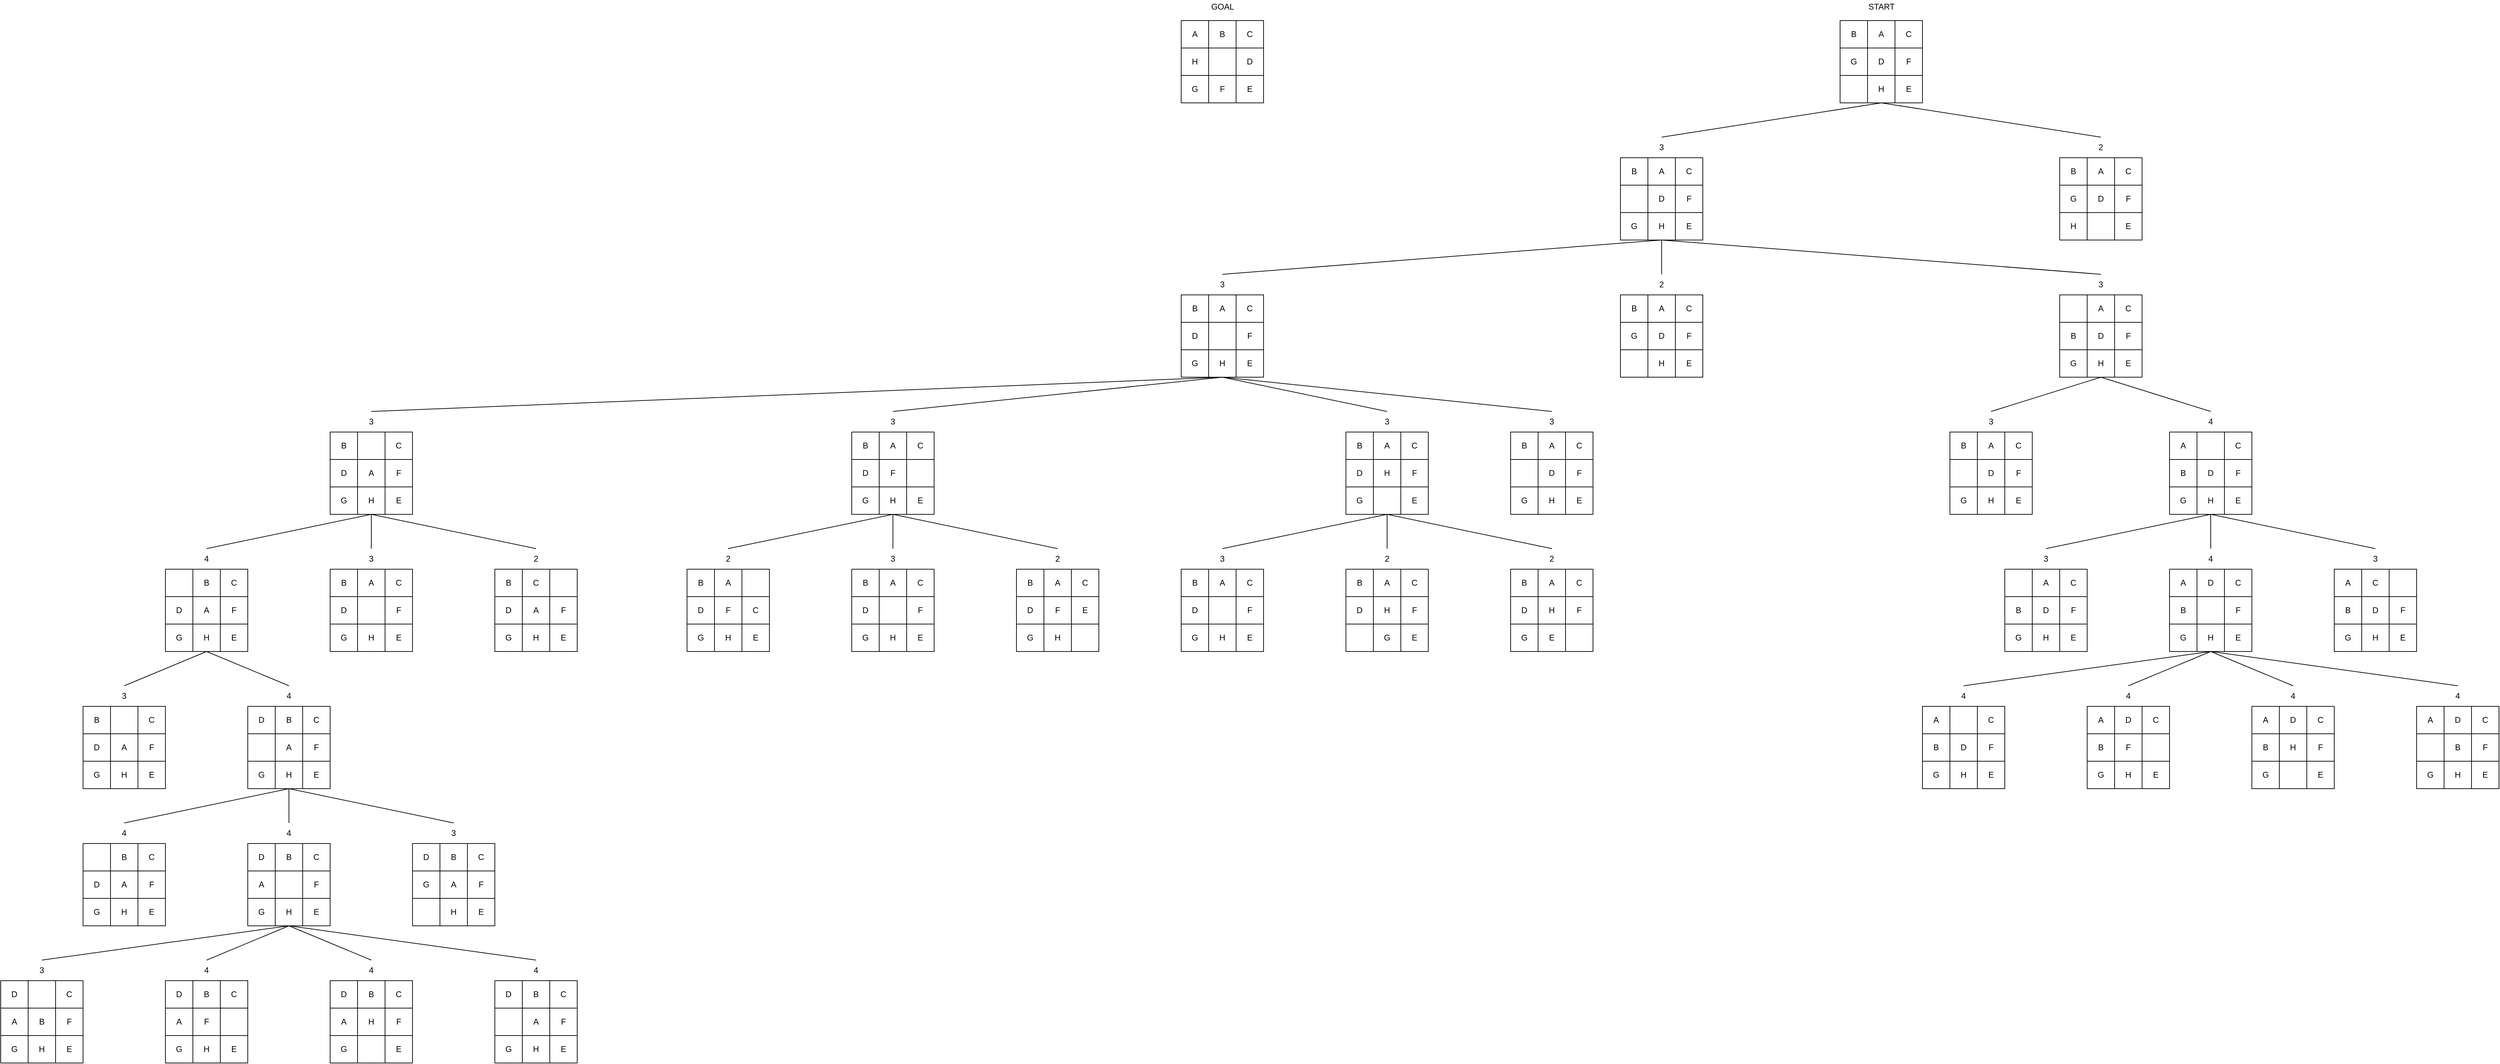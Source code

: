 <mxfile version="20.0.1" type="github" pages="4">
  <diagram id="2poxJMnLSL92adYXe3FU" name="Page-1">
    <mxGraphModel dx="6017" dy="972" grid="1" gridSize="10" guides="1" tooltips="1" connect="1" arrows="1" fold="1" page="1" pageScale="1" pageWidth="827" pageHeight="1169" math="0" shadow="0">
      <root>
        <mxCell id="0" />
        <mxCell id="1" parent="0" />
        <mxCell id="I99wvbsR_PK-wBMDE9Ww-1" value="B" style="whiteSpace=wrap;html=1;aspect=fixed;fillColor=none;" parent="1" vertex="1">
          <mxGeometry x="-880" y="160" width="40" height="40" as="geometry" />
        </mxCell>
        <mxCell id="I99wvbsR_PK-wBMDE9Ww-2" value="A" style="whiteSpace=wrap;html=1;aspect=fixed;fillColor=none;" parent="1" vertex="1">
          <mxGeometry x="-840" y="160" width="40" height="40" as="geometry" />
        </mxCell>
        <mxCell id="I99wvbsR_PK-wBMDE9Ww-3" value="C" style="whiteSpace=wrap;html=1;aspect=fixed;fillColor=none;" parent="1" vertex="1">
          <mxGeometry x="-800" y="160" width="40" height="40" as="geometry" />
        </mxCell>
        <mxCell id="I99wvbsR_PK-wBMDE9Ww-5" value="G" style="whiteSpace=wrap;html=1;aspect=fixed;fillColor=none;" parent="1" vertex="1">
          <mxGeometry x="-880" y="200" width="40" height="40" as="geometry" />
        </mxCell>
        <mxCell id="I99wvbsR_PK-wBMDE9Ww-6" value="D" style="whiteSpace=wrap;html=1;aspect=fixed;fillColor=none;" parent="1" vertex="1">
          <mxGeometry x="-840" y="200" width="40" height="40" as="geometry" />
        </mxCell>
        <mxCell id="I99wvbsR_PK-wBMDE9Ww-7" value="F" style="whiteSpace=wrap;html=1;aspect=fixed;fillColor=none;" parent="1" vertex="1">
          <mxGeometry x="-800" y="200" width="40" height="40" as="geometry" />
        </mxCell>
        <mxCell id="I99wvbsR_PK-wBMDE9Ww-8" value="&amp;nbsp;" style="whiteSpace=wrap;html=1;aspect=fixed;fillColor=none;" parent="1" vertex="1">
          <mxGeometry x="-880" y="240" width="40" height="40" as="geometry" />
        </mxCell>
        <mxCell id="ehiQ1hNILa7bkIcDgDGE-205" style="edgeStyle=none;rounded=0;orthogonalLoop=1;jettySize=auto;html=1;exitX=0.5;exitY=1;exitDx=0;exitDy=0;entryX=0.5;entryY=0;entryDx=0;entryDy=0;endArrow=none;endFill=0;" edge="1" parent="1" source="I99wvbsR_PK-wBMDE9Ww-9" target="I99wvbsR_PK-wBMDE9Ww-41">
          <mxGeometry relative="1" as="geometry" />
        </mxCell>
        <mxCell id="ehiQ1hNILa7bkIcDgDGE-206" style="edgeStyle=none;rounded=0;orthogonalLoop=1;jettySize=auto;html=1;exitX=0.5;exitY=1;exitDx=0;exitDy=0;entryX=0.5;entryY=0;entryDx=0;entryDy=0;endArrow=none;endFill=0;" edge="1" parent="1" source="I99wvbsR_PK-wBMDE9Ww-9" target="I99wvbsR_PK-wBMDE9Ww-42">
          <mxGeometry relative="1" as="geometry" />
        </mxCell>
        <mxCell id="I99wvbsR_PK-wBMDE9Ww-9" value="H" style="whiteSpace=wrap;html=1;aspect=fixed;fillColor=none;" parent="1" vertex="1">
          <mxGeometry x="-840" y="240" width="40" height="40" as="geometry" />
        </mxCell>
        <mxCell id="I99wvbsR_PK-wBMDE9Ww-10" value="E" style="whiteSpace=wrap;html=1;aspect=fixed;fillColor=none;" parent="1" vertex="1">
          <mxGeometry x="-800" y="240" width="40" height="40" as="geometry" />
        </mxCell>
        <mxCell id="I99wvbsR_PK-wBMDE9Ww-11" value="B" style="whiteSpace=wrap;html=1;aspect=fixed;fillColor=none;" parent="1" vertex="1">
          <mxGeometry x="-1200" y="360" width="40" height="40" as="geometry" />
        </mxCell>
        <mxCell id="I99wvbsR_PK-wBMDE9Ww-12" value="A" style="whiteSpace=wrap;html=1;aspect=fixed;fillColor=none;" parent="1" vertex="1">
          <mxGeometry x="-1160" y="360" width="40" height="40" as="geometry" />
        </mxCell>
        <mxCell id="I99wvbsR_PK-wBMDE9Ww-13" value="C" style="whiteSpace=wrap;html=1;aspect=fixed;fillColor=none;" parent="1" vertex="1">
          <mxGeometry x="-1120" y="360" width="40" height="40" as="geometry" />
        </mxCell>
        <mxCell id="I99wvbsR_PK-wBMDE9Ww-14" value="G" style="whiteSpace=wrap;html=1;aspect=fixed;fillColor=none;" parent="1" vertex="1">
          <mxGeometry x="-1200" y="440" width="40" height="40" as="geometry" />
        </mxCell>
        <mxCell id="I99wvbsR_PK-wBMDE9Ww-15" value="D" style="whiteSpace=wrap;html=1;aspect=fixed;fillColor=none;" parent="1" vertex="1">
          <mxGeometry x="-1160" y="400" width="40" height="40" as="geometry" />
        </mxCell>
        <mxCell id="I99wvbsR_PK-wBMDE9Ww-16" value="F" style="whiteSpace=wrap;html=1;aspect=fixed;fillColor=none;" parent="1" vertex="1">
          <mxGeometry x="-1120" y="400" width="40" height="40" as="geometry" />
        </mxCell>
        <mxCell id="I99wvbsR_PK-wBMDE9Ww-17" value="&amp;nbsp;" style="whiteSpace=wrap;html=1;aspect=fixed;fillColor=none;" parent="1" vertex="1">
          <mxGeometry x="-1200" y="400" width="40" height="40" as="geometry" />
        </mxCell>
        <mxCell id="ehiQ1hNILa7bkIcDgDGE-202" style="rounded=0;orthogonalLoop=1;jettySize=auto;html=1;exitX=0.5;exitY=1;exitDx=0;exitDy=0;entryX=0.5;entryY=0;entryDx=0;entryDy=0;endArrow=none;endFill=0;" edge="1" parent="1" source="I99wvbsR_PK-wBMDE9Ww-18" target="bhfK-TThYKtfHxrcCiIG-30">
          <mxGeometry relative="1" as="geometry" />
        </mxCell>
        <mxCell id="ehiQ1hNILa7bkIcDgDGE-203" style="edgeStyle=none;rounded=0;orthogonalLoop=1;jettySize=auto;html=1;exitX=0.5;exitY=1;exitDx=0;exitDy=0;entryX=0.5;entryY=0;entryDx=0;entryDy=0;endArrow=none;endFill=0;" edge="1" parent="1" source="I99wvbsR_PK-wBMDE9Ww-18" target="bhfK-TThYKtfHxrcCiIG-10">
          <mxGeometry relative="1" as="geometry" />
        </mxCell>
        <mxCell id="ehiQ1hNILa7bkIcDgDGE-204" style="edgeStyle=none;rounded=0;orthogonalLoop=1;jettySize=auto;html=1;exitX=0.5;exitY=1;exitDx=0;exitDy=0;entryX=0.5;entryY=0;entryDx=0;entryDy=0;endArrow=none;endFill=0;" edge="1" parent="1" source="I99wvbsR_PK-wBMDE9Ww-18" target="bhfK-TThYKtfHxrcCiIG-20">
          <mxGeometry relative="1" as="geometry" />
        </mxCell>
        <mxCell id="I99wvbsR_PK-wBMDE9Ww-18" value="H" style="whiteSpace=wrap;html=1;aspect=fixed;fillColor=none;" parent="1" vertex="1">
          <mxGeometry x="-1160" y="440" width="40" height="40" as="geometry" />
        </mxCell>
        <mxCell id="I99wvbsR_PK-wBMDE9Ww-19" value="E" style="whiteSpace=wrap;html=1;aspect=fixed;fillColor=none;" parent="1" vertex="1">
          <mxGeometry x="-1120" y="440" width="40" height="40" as="geometry" />
        </mxCell>
        <mxCell id="I99wvbsR_PK-wBMDE9Ww-20" value="B" style="whiteSpace=wrap;html=1;aspect=fixed;fillColor=none;" parent="1" vertex="1">
          <mxGeometry x="-560" y="360" width="40" height="40" as="geometry" />
        </mxCell>
        <mxCell id="I99wvbsR_PK-wBMDE9Ww-21" value="A" style="whiteSpace=wrap;html=1;aspect=fixed;fillColor=none;" parent="1" vertex="1">
          <mxGeometry x="-520" y="360" width="40" height="40" as="geometry" />
        </mxCell>
        <mxCell id="I99wvbsR_PK-wBMDE9Ww-22" value="C" style="whiteSpace=wrap;html=1;aspect=fixed;fillColor=none;" parent="1" vertex="1">
          <mxGeometry x="-480" y="360" width="40" height="40" as="geometry" />
        </mxCell>
        <mxCell id="I99wvbsR_PK-wBMDE9Ww-23" value="G" style="whiteSpace=wrap;html=1;aspect=fixed;fillColor=none;" parent="1" vertex="1">
          <mxGeometry x="-560" y="400" width="40" height="40" as="geometry" />
        </mxCell>
        <mxCell id="I99wvbsR_PK-wBMDE9Ww-24" value="D" style="whiteSpace=wrap;html=1;aspect=fixed;fillColor=none;" parent="1" vertex="1">
          <mxGeometry x="-520" y="400" width="40" height="40" as="geometry" />
        </mxCell>
        <mxCell id="I99wvbsR_PK-wBMDE9Ww-25" value="F" style="whiteSpace=wrap;html=1;aspect=fixed;fillColor=none;" parent="1" vertex="1">
          <mxGeometry x="-480" y="400" width="40" height="40" as="geometry" />
        </mxCell>
        <mxCell id="I99wvbsR_PK-wBMDE9Ww-26" value="&amp;nbsp;" style="whiteSpace=wrap;html=1;aspect=fixed;fillColor=none;" parent="1" vertex="1">
          <mxGeometry x="-520" y="440" width="40" height="40" as="geometry" />
        </mxCell>
        <mxCell id="I99wvbsR_PK-wBMDE9Ww-27" value="H" style="whiteSpace=wrap;html=1;aspect=fixed;fillColor=none;" parent="1" vertex="1">
          <mxGeometry x="-560" y="440" width="40" height="40" as="geometry" />
        </mxCell>
        <mxCell id="I99wvbsR_PK-wBMDE9Ww-28" value="E" style="whiteSpace=wrap;html=1;aspect=fixed;fillColor=none;" parent="1" vertex="1">
          <mxGeometry x="-480" y="440" width="40" height="40" as="geometry" />
        </mxCell>
        <mxCell id="I99wvbsR_PK-wBMDE9Ww-29" value="B" style="whiteSpace=wrap;html=1;aspect=fixed;" parent="1" vertex="1">
          <mxGeometry x="-1800" y="160" width="40" height="40" as="geometry" />
        </mxCell>
        <mxCell id="I99wvbsR_PK-wBMDE9Ww-30" value="A" style="whiteSpace=wrap;html=1;aspect=fixed;" parent="1" vertex="1">
          <mxGeometry x="-1840" y="160" width="40" height="40" as="geometry" />
        </mxCell>
        <mxCell id="I99wvbsR_PK-wBMDE9Ww-31" value="C" style="whiteSpace=wrap;html=1;aspect=fixed;" parent="1" vertex="1">
          <mxGeometry x="-1760" y="160" width="40" height="40" as="geometry" />
        </mxCell>
        <mxCell id="I99wvbsR_PK-wBMDE9Ww-32" value="G" style="whiteSpace=wrap;html=1;aspect=fixed;" parent="1" vertex="1">
          <mxGeometry x="-1840" y="240" width="40" height="40" as="geometry" />
        </mxCell>
        <mxCell id="I99wvbsR_PK-wBMDE9Ww-33" value="D" style="whiteSpace=wrap;html=1;aspect=fixed;" parent="1" vertex="1">
          <mxGeometry x="-1760" y="200" width="40" height="40" as="geometry" />
        </mxCell>
        <mxCell id="I99wvbsR_PK-wBMDE9Ww-34" value="F" style="whiteSpace=wrap;html=1;aspect=fixed;" parent="1" vertex="1">
          <mxGeometry x="-1800" y="240" width="40" height="40" as="geometry" />
        </mxCell>
        <mxCell id="I99wvbsR_PK-wBMDE9Ww-35" value="&amp;nbsp;" style="whiteSpace=wrap;html=1;aspect=fixed;" parent="1" vertex="1">
          <mxGeometry x="-1800" y="200" width="40" height="40" as="geometry" />
        </mxCell>
        <mxCell id="I99wvbsR_PK-wBMDE9Ww-36" value="H" style="whiteSpace=wrap;html=1;aspect=fixed;" parent="1" vertex="1">
          <mxGeometry x="-1840" y="200" width="40" height="40" as="geometry" />
        </mxCell>
        <mxCell id="I99wvbsR_PK-wBMDE9Ww-37" value="E" style="whiteSpace=wrap;html=1;aspect=fixed;" parent="1" vertex="1">
          <mxGeometry x="-1760" y="240" width="40" height="40" as="geometry" />
        </mxCell>
        <mxCell id="I99wvbsR_PK-wBMDE9Ww-39" value="GOAL" style="text;html=1;align=center;verticalAlign=middle;resizable=0;points=[];autosize=1;strokeColor=none;fillColor=none;" parent="1" vertex="1">
          <mxGeometry x="-1805" y="130" width="50" height="20" as="geometry" />
        </mxCell>
        <mxCell id="I99wvbsR_PK-wBMDE9Ww-40" value="START" style="text;html=1;align=center;verticalAlign=middle;resizable=0;points=[];autosize=1;strokeColor=none;fillColor=none;" parent="1" vertex="1">
          <mxGeometry x="-845" y="130" width="50" height="20" as="geometry" />
        </mxCell>
        <mxCell id="I99wvbsR_PK-wBMDE9Ww-41" value="3" style="text;html=1;strokeColor=none;fillColor=none;align=center;verticalAlign=middle;whiteSpace=wrap;rounded=0;" parent="1" vertex="1">
          <mxGeometry x="-1170" y="330" width="60" height="30" as="geometry" />
        </mxCell>
        <mxCell id="I99wvbsR_PK-wBMDE9Ww-42" value="2" style="text;html=1;strokeColor=none;fillColor=none;align=center;verticalAlign=middle;whiteSpace=wrap;rounded=0;" parent="1" vertex="1">
          <mxGeometry x="-530" y="330" width="60" height="30" as="geometry" />
        </mxCell>
        <mxCell id="bhfK-TThYKtfHxrcCiIG-1" value="B" style="whiteSpace=wrap;html=1;aspect=fixed;fillColor=none;" vertex="1" parent="1">
          <mxGeometry x="-1840" y="560" width="40" height="40" as="geometry" />
        </mxCell>
        <mxCell id="bhfK-TThYKtfHxrcCiIG-2" value="A" style="whiteSpace=wrap;html=1;aspect=fixed;fillColor=none;" vertex="1" parent="1">
          <mxGeometry x="-1800" y="560" width="40" height="40" as="geometry" />
        </mxCell>
        <mxCell id="bhfK-TThYKtfHxrcCiIG-3" value="C" style="whiteSpace=wrap;html=1;aspect=fixed;fillColor=none;" vertex="1" parent="1">
          <mxGeometry x="-1760" y="560" width="40" height="40" as="geometry" />
        </mxCell>
        <mxCell id="bhfK-TThYKtfHxrcCiIG-4" value="G" style="whiteSpace=wrap;html=1;aspect=fixed;fillColor=none;" vertex="1" parent="1">
          <mxGeometry x="-1840" y="640" width="40" height="40" as="geometry" />
        </mxCell>
        <mxCell id="bhfK-TThYKtfHxrcCiIG-5" value="D" style="whiteSpace=wrap;html=1;aspect=fixed;fillColor=none;" vertex="1" parent="1">
          <mxGeometry x="-1840" y="600" width="40" height="40" as="geometry" />
        </mxCell>
        <mxCell id="bhfK-TThYKtfHxrcCiIG-6" value="F" style="whiteSpace=wrap;html=1;aspect=fixed;fillColor=none;" vertex="1" parent="1">
          <mxGeometry x="-1760" y="600" width="40" height="40" as="geometry" />
        </mxCell>
        <mxCell id="bhfK-TThYKtfHxrcCiIG-7" value="&amp;nbsp;" style="whiteSpace=wrap;html=1;aspect=fixed;fillColor=none;" vertex="1" parent="1">
          <mxGeometry x="-1800" y="600" width="40" height="40" as="geometry" />
        </mxCell>
        <mxCell id="ehiQ1hNILa7bkIcDgDGE-207" style="edgeStyle=none;rounded=0;orthogonalLoop=1;jettySize=auto;html=1;exitX=0.5;exitY=1;exitDx=0;exitDy=0;entryX=0.5;entryY=0;entryDx=0;entryDy=0;endArrow=none;endFill=0;" edge="1" parent="1" source="bhfK-TThYKtfHxrcCiIG-8" target="ehiQ1hNILa7bkIcDgDGE-40">
          <mxGeometry relative="1" as="geometry" />
        </mxCell>
        <mxCell id="ehiQ1hNILa7bkIcDgDGE-208" style="edgeStyle=none;rounded=0;orthogonalLoop=1;jettySize=auto;html=1;exitX=0.5;exitY=1;exitDx=0;exitDy=0;entryX=0.5;entryY=0;entryDx=0;entryDy=0;endArrow=none;endFill=0;" edge="1" parent="1" source="bhfK-TThYKtfHxrcCiIG-8" target="ehiQ1hNILa7bkIcDgDGE-10">
          <mxGeometry relative="1" as="geometry" />
        </mxCell>
        <mxCell id="ehiQ1hNILa7bkIcDgDGE-209" style="edgeStyle=none;rounded=0;orthogonalLoop=1;jettySize=auto;html=1;exitX=0.5;exitY=1;exitDx=0;exitDy=0;entryX=0.5;entryY=0;entryDx=0;entryDy=0;endArrow=none;endFill=0;" edge="1" parent="1" source="bhfK-TThYKtfHxrcCiIG-8" target="ehiQ1hNILa7bkIcDgDGE-20">
          <mxGeometry relative="1" as="geometry" />
        </mxCell>
        <mxCell id="ehiQ1hNILa7bkIcDgDGE-210" style="edgeStyle=none;rounded=0;orthogonalLoop=1;jettySize=auto;html=1;exitX=0.5;exitY=1;exitDx=0;exitDy=0;entryX=0.5;entryY=0;entryDx=0;entryDy=0;endArrow=none;endFill=0;" edge="1" parent="1" source="bhfK-TThYKtfHxrcCiIG-8" target="ehiQ1hNILa7bkIcDgDGE-30">
          <mxGeometry relative="1" as="geometry" />
        </mxCell>
        <mxCell id="bhfK-TThYKtfHxrcCiIG-8" value="H" style="whiteSpace=wrap;html=1;aspect=fixed;fillColor=none;" vertex="1" parent="1">
          <mxGeometry x="-1800" y="640" width="40" height="40" as="geometry" />
        </mxCell>
        <mxCell id="bhfK-TThYKtfHxrcCiIG-9" value="E" style="whiteSpace=wrap;html=1;aspect=fixed;fillColor=none;" vertex="1" parent="1">
          <mxGeometry x="-1760" y="640" width="40" height="40" as="geometry" />
        </mxCell>
        <mxCell id="bhfK-TThYKtfHxrcCiIG-10" value="3" style="text;html=1;strokeColor=none;fillColor=none;align=center;verticalAlign=middle;whiteSpace=wrap;rounded=0;" vertex="1" parent="1">
          <mxGeometry x="-1810" y="530" width="60" height="30" as="geometry" />
        </mxCell>
        <mxCell id="bhfK-TThYKtfHxrcCiIG-11" value="B" style="whiteSpace=wrap;html=1;aspect=fixed;fillColor=none;" vertex="1" parent="1">
          <mxGeometry x="-560" y="600" width="40" height="40" as="geometry" />
        </mxCell>
        <mxCell id="bhfK-TThYKtfHxrcCiIG-12" value="A" style="whiteSpace=wrap;html=1;aspect=fixed;fillColor=none;" vertex="1" parent="1">
          <mxGeometry x="-520" y="560" width="40" height="40" as="geometry" />
        </mxCell>
        <mxCell id="bhfK-TThYKtfHxrcCiIG-13" value="C" style="whiteSpace=wrap;html=1;aspect=fixed;fillColor=none;" vertex="1" parent="1">
          <mxGeometry x="-480" y="560" width="40" height="40" as="geometry" />
        </mxCell>
        <mxCell id="bhfK-TThYKtfHxrcCiIG-14" value="G" style="whiteSpace=wrap;html=1;aspect=fixed;fillColor=none;" vertex="1" parent="1">
          <mxGeometry x="-560" y="640" width="40" height="40" as="geometry" />
        </mxCell>
        <mxCell id="bhfK-TThYKtfHxrcCiIG-15" value="D" style="whiteSpace=wrap;html=1;aspect=fixed;fillColor=none;" vertex="1" parent="1">
          <mxGeometry x="-520" y="600" width="40" height="40" as="geometry" />
        </mxCell>
        <mxCell id="bhfK-TThYKtfHxrcCiIG-16" value="F" style="whiteSpace=wrap;html=1;aspect=fixed;fillColor=none;" vertex="1" parent="1">
          <mxGeometry x="-480" y="600" width="40" height="40" as="geometry" />
        </mxCell>
        <mxCell id="bhfK-TThYKtfHxrcCiIG-17" value="&amp;nbsp;" style="whiteSpace=wrap;html=1;aspect=fixed;fillColor=none;" vertex="1" parent="1">
          <mxGeometry x="-560" y="560" width="40" height="40" as="geometry" />
        </mxCell>
        <mxCell id="ehiQ1hNILa7bkIcDgDGE-211" style="edgeStyle=none;rounded=0;orthogonalLoop=1;jettySize=auto;html=1;exitX=0.5;exitY=1;exitDx=0;exitDy=0;entryX=0.5;entryY=0;entryDx=0;entryDy=0;endArrow=none;endFill=0;" edge="1" parent="1" source="bhfK-TThYKtfHxrcCiIG-18" target="bhfK-TThYKtfHxrcCiIG-41">
          <mxGeometry relative="1" as="geometry" />
        </mxCell>
        <mxCell id="ehiQ1hNILa7bkIcDgDGE-212" style="edgeStyle=none;rounded=0;orthogonalLoop=1;jettySize=auto;html=1;exitX=0.5;exitY=1;exitDx=0;exitDy=0;entryX=0.5;entryY=0;entryDx=0;entryDy=0;endArrow=none;endFill=0;" edge="1" parent="1" source="bhfK-TThYKtfHxrcCiIG-18" target="bhfK-TThYKtfHxrcCiIG-51">
          <mxGeometry relative="1" as="geometry" />
        </mxCell>
        <mxCell id="bhfK-TThYKtfHxrcCiIG-18" value="H" style="whiteSpace=wrap;html=1;aspect=fixed;fillColor=none;" vertex="1" parent="1">
          <mxGeometry x="-520" y="640" width="40" height="40" as="geometry" />
        </mxCell>
        <mxCell id="bhfK-TThYKtfHxrcCiIG-19" value="E" style="whiteSpace=wrap;html=1;aspect=fixed;fillColor=none;" vertex="1" parent="1">
          <mxGeometry x="-480" y="640" width="40" height="40" as="geometry" />
        </mxCell>
        <mxCell id="bhfK-TThYKtfHxrcCiIG-20" value="3" style="text;html=1;strokeColor=none;fillColor=none;align=center;verticalAlign=middle;whiteSpace=wrap;rounded=0;" vertex="1" parent="1">
          <mxGeometry x="-530" y="530" width="60" height="30" as="geometry" />
        </mxCell>
        <mxCell id="bhfK-TThYKtfHxrcCiIG-21" value="B" style="whiteSpace=wrap;html=1;aspect=fixed;fillColor=none;" vertex="1" parent="1">
          <mxGeometry x="-1200" y="560" width="40" height="40" as="geometry" />
        </mxCell>
        <mxCell id="bhfK-TThYKtfHxrcCiIG-22" value="A" style="whiteSpace=wrap;html=1;aspect=fixed;fillColor=none;" vertex="1" parent="1">
          <mxGeometry x="-1160" y="560" width="40" height="40" as="geometry" />
        </mxCell>
        <mxCell id="bhfK-TThYKtfHxrcCiIG-23" value="C" style="whiteSpace=wrap;html=1;aspect=fixed;fillColor=none;" vertex="1" parent="1">
          <mxGeometry x="-1120" y="560" width="40" height="40" as="geometry" />
        </mxCell>
        <mxCell id="bhfK-TThYKtfHxrcCiIG-24" value="G" style="whiteSpace=wrap;html=1;aspect=fixed;fillColor=none;" vertex="1" parent="1">
          <mxGeometry x="-1200" y="600" width="40" height="40" as="geometry" />
        </mxCell>
        <mxCell id="bhfK-TThYKtfHxrcCiIG-25" value="D" style="whiteSpace=wrap;html=1;aspect=fixed;fillColor=none;" vertex="1" parent="1">
          <mxGeometry x="-1160" y="600" width="40" height="40" as="geometry" />
        </mxCell>
        <mxCell id="bhfK-TThYKtfHxrcCiIG-26" value="F" style="whiteSpace=wrap;html=1;aspect=fixed;fillColor=none;" vertex="1" parent="1">
          <mxGeometry x="-1120" y="600" width="40" height="40" as="geometry" />
        </mxCell>
        <mxCell id="bhfK-TThYKtfHxrcCiIG-27" value="&amp;nbsp;" style="whiteSpace=wrap;html=1;aspect=fixed;fillColor=none;" vertex="1" parent="1">
          <mxGeometry x="-1200" y="640" width="40" height="40" as="geometry" />
        </mxCell>
        <mxCell id="bhfK-TThYKtfHxrcCiIG-28" value="H" style="whiteSpace=wrap;html=1;aspect=fixed;fillColor=none;" vertex="1" parent="1">
          <mxGeometry x="-1160" y="640" width="40" height="40" as="geometry" />
        </mxCell>
        <mxCell id="bhfK-TThYKtfHxrcCiIG-29" value="E" style="whiteSpace=wrap;html=1;aspect=fixed;fillColor=none;" vertex="1" parent="1">
          <mxGeometry x="-1120" y="640" width="40" height="40" as="geometry" />
        </mxCell>
        <mxCell id="bhfK-TThYKtfHxrcCiIG-30" value="2" style="text;html=1;strokeColor=none;fillColor=none;align=center;verticalAlign=middle;whiteSpace=wrap;rounded=0;" vertex="1" parent="1">
          <mxGeometry x="-1170" y="530" width="60" height="30" as="geometry" />
        </mxCell>
        <mxCell id="bhfK-TThYKtfHxrcCiIG-32" value="B" style="whiteSpace=wrap;html=1;aspect=fixed;fillColor=none;" vertex="1" parent="1">
          <mxGeometry x="-720" y="760" width="40" height="40" as="geometry" />
        </mxCell>
        <mxCell id="bhfK-TThYKtfHxrcCiIG-33" value="A" style="whiteSpace=wrap;html=1;aspect=fixed;fillColor=none;" vertex="1" parent="1">
          <mxGeometry x="-680" y="760" width="40" height="40" as="geometry" />
        </mxCell>
        <mxCell id="bhfK-TThYKtfHxrcCiIG-34" value="C" style="whiteSpace=wrap;html=1;aspect=fixed;fillColor=none;" vertex="1" parent="1">
          <mxGeometry x="-640" y="760" width="40" height="40" as="geometry" />
        </mxCell>
        <mxCell id="bhfK-TThYKtfHxrcCiIG-35" value="G" style="whiteSpace=wrap;html=1;aspect=fixed;fillColor=none;" vertex="1" parent="1">
          <mxGeometry x="-720" y="840" width="40" height="40" as="geometry" />
        </mxCell>
        <mxCell id="bhfK-TThYKtfHxrcCiIG-36" value="D" style="whiteSpace=wrap;html=1;aspect=fixed;fillColor=none;" vertex="1" parent="1">
          <mxGeometry x="-680" y="800" width="40" height="40" as="geometry" />
        </mxCell>
        <mxCell id="bhfK-TThYKtfHxrcCiIG-37" value="F" style="whiteSpace=wrap;html=1;aspect=fixed;fillColor=none;" vertex="1" parent="1">
          <mxGeometry x="-640" y="800" width="40" height="40" as="geometry" />
        </mxCell>
        <mxCell id="bhfK-TThYKtfHxrcCiIG-38" value="&amp;nbsp;" style="whiteSpace=wrap;html=1;aspect=fixed;fillColor=none;" vertex="1" parent="1">
          <mxGeometry x="-720" y="800" width="40" height="40" as="geometry" />
        </mxCell>
        <mxCell id="bhfK-TThYKtfHxrcCiIG-39" value="H" style="whiteSpace=wrap;html=1;aspect=fixed;fillColor=none;" vertex="1" parent="1">
          <mxGeometry x="-680" y="840" width="40" height="40" as="geometry" />
        </mxCell>
        <mxCell id="bhfK-TThYKtfHxrcCiIG-40" value="E" style="whiteSpace=wrap;html=1;aspect=fixed;fillColor=none;" vertex="1" parent="1">
          <mxGeometry x="-640" y="840" width="40" height="40" as="geometry" />
        </mxCell>
        <mxCell id="bhfK-TThYKtfHxrcCiIG-41" value="3" style="text;html=1;strokeColor=none;fillColor=none;align=center;verticalAlign=middle;whiteSpace=wrap;rounded=0;" vertex="1" parent="1">
          <mxGeometry x="-690" y="730" width="60" height="30" as="geometry" />
        </mxCell>
        <mxCell id="bhfK-TThYKtfHxrcCiIG-42" value="B" style="whiteSpace=wrap;html=1;aspect=fixed;fillColor=none;" vertex="1" parent="1">
          <mxGeometry x="-400" y="800" width="40" height="40" as="geometry" />
        </mxCell>
        <mxCell id="bhfK-TThYKtfHxrcCiIG-43" value="A" style="whiteSpace=wrap;html=1;aspect=fixed;fillColor=none;" vertex="1" parent="1">
          <mxGeometry x="-400" y="760" width="40" height="40" as="geometry" />
        </mxCell>
        <mxCell id="bhfK-TThYKtfHxrcCiIG-44" value="C" style="whiteSpace=wrap;html=1;aspect=fixed;fillColor=none;" vertex="1" parent="1">
          <mxGeometry x="-320" y="760" width="40" height="40" as="geometry" />
        </mxCell>
        <mxCell id="bhfK-TThYKtfHxrcCiIG-45" value="G" style="whiteSpace=wrap;html=1;aspect=fixed;fillColor=none;" vertex="1" parent="1">
          <mxGeometry x="-400" y="840" width="40" height="40" as="geometry" />
        </mxCell>
        <mxCell id="bhfK-TThYKtfHxrcCiIG-46" value="D" style="whiteSpace=wrap;html=1;aspect=fixed;fillColor=none;" vertex="1" parent="1">
          <mxGeometry x="-360" y="800" width="40" height="40" as="geometry" />
        </mxCell>
        <mxCell id="bhfK-TThYKtfHxrcCiIG-47" value="F" style="whiteSpace=wrap;html=1;aspect=fixed;fillColor=none;" vertex="1" parent="1">
          <mxGeometry x="-320" y="800" width="40" height="40" as="geometry" />
        </mxCell>
        <mxCell id="bhfK-TThYKtfHxrcCiIG-48" value="&amp;nbsp;" style="whiteSpace=wrap;html=1;aspect=fixed;fillColor=none;" vertex="1" parent="1">
          <mxGeometry x="-360" y="760" width="40" height="40" as="geometry" />
        </mxCell>
        <mxCell id="ehiQ1hNILa7bkIcDgDGE-213" style="edgeStyle=none;rounded=0;orthogonalLoop=1;jettySize=auto;html=1;exitX=0.5;exitY=1;exitDx=0;exitDy=0;entryX=0.5;entryY=0;entryDx=0;entryDy=0;endArrow=none;endFill=0;" edge="1" parent="1" source="bhfK-TThYKtfHxrcCiIG-49" target="bhfK-TThYKtfHxrcCiIG-71">
          <mxGeometry relative="1" as="geometry" />
        </mxCell>
        <mxCell id="ehiQ1hNILa7bkIcDgDGE-214" style="edgeStyle=none;rounded=0;orthogonalLoop=1;jettySize=auto;html=1;exitX=0.5;exitY=1;exitDx=0;exitDy=0;entryX=0.5;entryY=0;entryDx=0;entryDy=0;endArrow=none;endFill=0;" edge="1" parent="1" source="bhfK-TThYKtfHxrcCiIG-49" target="bhfK-TThYKtfHxrcCiIG-81">
          <mxGeometry relative="1" as="geometry" />
        </mxCell>
        <mxCell id="ehiQ1hNILa7bkIcDgDGE-215" style="edgeStyle=none;rounded=0;orthogonalLoop=1;jettySize=auto;html=1;exitX=0.5;exitY=1;exitDx=0;exitDy=0;entryX=0.5;entryY=0;entryDx=0;entryDy=0;endArrow=none;endFill=0;" edge="1" parent="1" source="bhfK-TThYKtfHxrcCiIG-49" target="bhfK-TThYKtfHxrcCiIG-61">
          <mxGeometry relative="1" as="geometry" />
        </mxCell>
        <mxCell id="bhfK-TThYKtfHxrcCiIG-49" value="H" style="whiteSpace=wrap;html=1;aspect=fixed;fillColor=none;" vertex="1" parent="1">
          <mxGeometry x="-360" y="840" width="40" height="40" as="geometry" />
        </mxCell>
        <mxCell id="bhfK-TThYKtfHxrcCiIG-50" value="E" style="whiteSpace=wrap;html=1;aspect=fixed;fillColor=none;" vertex="1" parent="1">
          <mxGeometry x="-320" y="840" width="40" height="40" as="geometry" />
        </mxCell>
        <mxCell id="bhfK-TThYKtfHxrcCiIG-51" value="4" style="text;html=1;strokeColor=none;fillColor=none;align=center;verticalAlign=middle;whiteSpace=wrap;rounded=0;" vertex="1" parent="1">
          <mxGeometry x="-370" y="730" width="60" height="30" as="geometry" />
        </mxCell>
        <mxCell id="bhfK-TThYKtfHxrcCiIG-52" value="B" style="whiteSpace=wrap;html=1;aspect=fixed;fillColor=none;" vertex="1" parent="1">
          <mxGeometry x="-400" y="1000" width="40" height="40" as="geometry" />
        </mxCell>
        <mxCell id="bhfK-TThYKtfHxrcCiIG-53" value="A" style="whiteSpace=wrap;html=1;aspect=fixed;fillColor=none;" vertex="1" parent="1">
          <mxGeometry x="-400" y="960" width="40" height="40" as="geometry" />
        </mxCell>
        <mxCell id="bhfK-TThYKtfHxrcCiIG-54" value="C" style="whiteSpace=wrap;html=1;aspect=fixed;fillColor=none;" vertex="1" parent="1">
          <mxGeometry x="-320" y="960" width="40" height="40" as="geometry" />
        </mxCell>
        <mxCell id="bhfK-TThYKtfHxrcCiIG-55" value="G" style="whiteSpace=wrap;html=1;aspect=fixed;fillColor=none;" vertex="1" parent="1">
          <mxGeometry x="-400" y="1040" width="40" height="40" as="geometry" />
        </mxCell>
        <mxCell id="bhfK-TThYKtfHxrcCiIG-56" value="D" style="whiteSpace=wrap;html=1;aspect=fixed;fillColor=none;" vertex="1" parent="1">
          <mxGeometry x="-360" y="960" width="40" height="40" as="geometry" />
        </mxCell>
        <mxCell id="bhfK-TThYKtfHxrcCiIG-57" value="F" style="whiteSpace=wrap;html=1;aspect=fixed;fillColor=none;" vertex="1" parent="1">
          <mxGeometry x="-320" y="1000" width="40" height="40" as="geometry" />
        </mxCell>
        <mxCell id="bhfK-TThYKtfHxrcCiIG-58" value="&amp;nbsp;" style="whiteSpace=wrap;html=1;aspect=fixed;fillColor=none;" vertex="1" parent="1">
          <mxGeometry x="-360" y="1000" width="40" height="40" as="geometry" />
        </mxCell>
        <mxCell id="ehiQ1hNILa7bkIcDgDGE-216" style="edgeStyle=none;rounded=0;orthogonalLoop=1;jettySize=auto;html=1;exitX=0.5;exitY=1;exitDx=0;exitDy=0;entryX=0.5;entryY=0;entryDx=0;entryDy=0;endArrow=none;endFill=0;" edge="1" parent="1" source="bhfK-TThYKtfHxrcCiIG-59" target="bhfK-TThYKtfHxrcCiIG-91">
          <mxGeometry relative="1" as="geometry" />
        </mxCell>
        <mxCell id="ehiQ1hNILa7bkIcDgDGE-217" style="edgeStyle=none;rounded=0;orthogonalLoop=1;jettySize=auto;html=1;exitX=0.5;exitY=1;exitDx=0;exitDy=0;entryX=0.5;entryY=0;entryDx=0;entryDy=0;endArrow=none;endFill=0;" edge="1" parent="1" source="bhfK-TThYKtfHxrcCiIG-59" target="bhfK-TThYKtfHxrcCiIG-101">
          <mxGeometry relative="1" as="geometry" />
        </mxCell>
        <mxCell id="ehiQ1hNILa7bkIcDgDGE-218" style="edgeStyle=none;rounded=0;orthogonalLoop=1;jettySize=auto;html=1;exitX=0.5;exitY=1;exitDx=0;exitDy=0;entryX=0.5;entryY=0;entryDx=0;entryDy=0;endArrow=none;endFill=0;" edge="1" parent="1" source="bhfK-TThYKtfHxrcCiIG-59" target="bhfK-TThYKtfHxrcCiIG-111">
          <mxGeometry relative="1" as="geometry" />
        </mxCell>
        <mxCell id="ehiQ1hNILa7bkIcDgDGE-219" style="edgeStyle=none;rounded=0;orthogonalLoop=1;jettySize=auto;html=1;exitX=0.5;exitY=1;exitDx=0;exitDy=0;entryX=0.5;entryY=0;entryDx=0;entryDy=0;endArrow=none;endFill=0;" edge="1" parent="1" source="bhfK-TThYKtfHxrcCiIG-59" target="bhfK-TThYKtfHxrcCiIG-121">
          <mxGeometry relative="1" as="geometry" />
        </mxCell>
        <mxCell id="bhfK-TThYKtfHxrcCiIG-59" value="H" style="whiteSpace=wrap;html=1;aspect=fixed;fillColor=none;" vertex="1" parent="1">
          <mxGeometry x="-360" y="1040" width="40" height="40" as="geometry" />
        </mxCell>
        <mxCell id="bhfK-TThYKtfHxrcCiIG-60" value="E" style="whiteSpace=wrap;html=1;aspect=fixed;fillColor=none;" vertex="1" parent="1">
          <mxGeometry x="-320" y="1040" width="40" height="40" as="geometry" />
        </mxCell>
        <mxCell id="bhfK-TThYKtfHxrcCiIG-61" value="4" style="text;html=1;strokeColor=none;fillColor=none;align=center;verticalAlign=middle;whiteSpace=wrap;rounded=0;" vertex="1" parent="1">
          <mxGeometry x="-370" y="930" width="60" height="30" as="geometry" />
        </mxCell>
        <mxCell id="bhfK-TThYKtfHxrcCiIG-62" value="B" style="whiteSpace=wrap;html=1;aspect=fixed;fillColor=none;" vertex="1" parent="1">
          <mxGeometry x="-640" y="1000" width="40" height="40" as="geometry" />
        </mxCell>
        <mxCell id="bhfK-TThYKtfHxrcCiIG-63" value="A" style="whiteSpace=wrap;html=1;aspect=fixed;fillColor=none;" vertex="1" parent="1">
          <mxGeometry x="-600" y="960" width="40" height="40" as="geometry" />
        </mxCell>
        <mxCell id="bhfK-TThYKtfHxrcCiIG-64" value="C" style="whiteSpace=wrap;html=1;aspect=fixed;fillColor=none;" vertex="1" parent="1">
          <mxGeometry x="-560" y="960" width="40" height="40" as="geometry" />
        </mxCell>
        <mxCell id="bhfK-TThYKtfHxrcCiIG-65" value="G" style="whiteSpace=wrap;html=1;aspect=fixed;fillColor=none;" vertex="1" parent="1">
          <mxGeometry x="-640" y="1040" width="40" height="40" as="geometry" />
        </mxCell>
        <mxCell id="bhfK-TThYKtfHxrcCiIG-66" value="D" style="whiteSpace=wrap;html=1;aspect=fixed;fillColor=none;" vertex="1" parent="1">
          <mxGeometry x="-600" y="1000" width="40" height="40" as="geometry" />
        </mxCell>
        <mxCell id="bhfK-TThYKtfHxrcCiIG-67" value="F" style="whiteSpace=wrap;html=1;aspect=fixed;fillColor=none;" vertex="1" parent="1">
          <mxGeometry x="-560" y="1000" width="40" height="40" as="geometry" />
        </mxCell>
        <mxCell id="bhfK-TThYKtfHxrcCiIG-68" value="&amp;nbsp;" style="whiteSpace=wrap;html=1;aspect=fixed;fillColor=none;" vertex="1" parent="1">
          <mxGeometry x="-640" y="960" width="40" height="40" as="geometry" />
        </mxCell>
        <mxCell id="bhfK-TThYKtfHxrcCiIG-69" value="H" style="whiteSpace=wrap;html=1;aspect=fixed;fillColor=none;" vertex="1" parent="1">
          <mxGeometry x="-600" y="1040" width="40" height="40" as="geometry" />
        </mxCell>
        <mxCell id="bhfK-TThYKtfHxrcCiIG-70" value="E" style="whiteSpace=wrap;html=1;aspect=fixed;fillColor=none;" vertex="1" parent="1">
          <mxGeometry x="-560" y="1040" width="40" height="40" as="geometry" />
        </mxCell>
        <mxCell id="bhfK-TThYKtfHxrcCiIG-71" value="3" style="text;html=1;strokeColor=none;fillColor=none;align=center;verticalAlign=middle;whiteSpace=wrap;rounded=0;" vertex="1" parent="1">
          <mxGeometry x="-610" y="930" width="60" height="30" as="geometry" />
        </mxCell>
        <mxCell id="bhfK-TThYKtfHxrcCiIG-72" value="B" style="whiteSpace=wrap;html=1;aspect=fixed;fillColor=none;" vertex="1" parent="1">
          <mxGeometry x="-160" y="1000" width="40" height="40" as="geometry" />
        </mxCell>
        <mxCell id="bhfK-TThYKtfHxrcCiIG-73" value="A" style="whiteSpace=wrap;html=1;aspect=fixed;fillColor=none;" vertex="1" parent="1">
          <mxGeometry x="-160" y="960" width="40" height="40" as="geometry" />
        </mxCell>
        <mxCell id="bhfK-TThYKtfHxrcCiIG-74" value="C" style="whiteSpace=wrap;html=1;aspect=fixed;fillColor=none;" vertex="1" parent="1">
          <mxGeometry x="-120" y="960" width="40" height="40" as="geometry" />
        </mxCell>
        <mxCell id="bhfK-TThYKtfHxrcCiIG-75" value="G" style="whiteSpace=wrap;html=1;aspect=fixed;fillColor=none;" vertex="1" parent="1">
          <mxGeometry x="-160" y="1040" width="40" height="40" as="geometry" />
        </mxCell>
        <mxCell id="bhfK-TThYKtfHxrcCiIG-76" value="D" style="whiteSpace=wrap;html=1;aspect=fixed;fillColor=none;" vertex="1" parent="1">
          <mxGeometry x="-120" y="1000" width="40" height="40" as="geometry" />
        </mxCell>
        <mxCell id="bhfK-TThYKtfHxrcCiIG-77" value="F" style="whiteSpace=wrap;html=1;aspect=fixed;fillColor=none;" vertex="1" parent="1">
          <mxGeometry x="-80" y="1000" width="40" height="40" as="geometry" />
        </mxCell>
        <mxCell id="bhfK-TThYKtfHxrcCiIG-78" value="&amp;nbsp;" style="whiteSpace=wrap;html=1;aspect=fixed;fillColor=none;" vertex="1" parent="1">
          <mxGeometry x="-80" y="960" width="40" height="40" as="geometry" />
        </mxCell>
        <mxCell id="bhfK-TThYKtfHxrcCiIG-79" value="H" style="whiteSpace=wrap;html=1;aspect=fixed;fillColor=none;" vertex="1" parent="1">
          <mxGeometry x="-120" y="1040" width="40" height="40" as="geometry" />
        </mxCell>
        <mxCell id="bhfK-TThYKtfHxrcCiIG-80" value="E" style="whiteSpace=wrap;html=1;aspect=fixed;fillColor=none;" vertex="1" parent="1">
          <mxGeometry x="-80" y="1040" width="40" height="40" as="geometry" />
        </mxCell>
        <mxCell id="bhfK-TThYKtfHxrcCiIG-81" value="3" style="text;html=1;strokeColor=none;fillColor=none;align=center;verticalAlign=middle;whiteSpace=wrap;rounded=0;" vertex="1" parent="1">
          <mxGeometry x="-130" y="930" width="60" height="30" as="geometry" />
        </mxCell>
        <mxCell id="bhfK-TThYKtfHxrcCiIG-82" value="B" style="whiteSpace=wrap;html=1;aspect=fixed;fillColor=none;" vertex="1" parent="1">
          <mxGeometry x="-520" y="1200" width="40" height="40" as="geometry" />
        </mxCell>
        <mxCell id="bhfK-TThYKtfHxrcCiIG-83" value="A" style="whiteSpace=wrap;html=1;aspect=fixed;fillColor=none;" vertex="1" parent="1">
          <mxGeometry x="-520" y="1160" width="40" height="40" as="geometry" />
        </mxCell>
        <mxCell id="bhfK-TThYKtfHxrcCiIG-84" value="C" style="whiteSpace=wrap;html=1;aspect=fixed;fillColor=none;" vertex="1" parent="1">
          <mxGeometry x="-440" y="1160" width="40" height="40" as="geometry" />
        </mxCell>
        <mxCell id="bhfK-TThYKtfHxrcCiIG-85" value="G" style="whiteSpace=wrap;html=1;aspect=fixed;fillColor=none;" vertex="1" parent="1">
          <mxGeometry x="-520" y="1240" width="40" height="40" as="geometry" />
        </mxCell>
        <mxCell id="bhfK-TThYKtfHxrcCiIG-86" value="D" style="whiteSpace=wrap;html=1;aspect=fixed;fillColor=none;" vertex="1" parent="1">
          <mxGeometry x="-480" y="1160" width="40" height="40" as="geometry" />
        </mxCell>
        <mxCell id="bhfK-TThYKtfHxrcCiIG-87" value="F" style="whiteSpace=wrap;html=1;aspect=fixed;fillColor=none;" vertex="1" parent="1">
          <mxGeometry x="-480" y="1200" width="40" height="40" as="geometry" />
        </mxCell>
        <mxCell id="bhfK-TThYKtfHxrcCiIG-88" value="&amp;nbsp;" style="whiteSpace=wrap;html=1;aspect=fixed;fillColor=none;" vertex="1" parent="1">
          <mxGeometry x="-440" y="1200" width="40" height="40" as="geometry" />
        </mxCell>
        <mxCell id="bhfK-TThYKtfHxrcCiIG-89" value="H" style="whiteSpace=wrap;html=1;aspect=fixed;fillColor=none;" vertex="1" parent="1">
          <mxGeometry x="-480" y="1240" width="40" height="40" as="geometry" />
        </mxCell>
        <mxCell id="bhfK-TThYKtfHxrcCiIG-90" value="E" style="whiteSpace=wrap;html=1;aspect=fixed;fillColor=none;" vertex="1" parent="1">
          <mxGeometry x="-440" y="1240" width="40" height="40" as="geometry" />
        </mxCell>
        <mxCell id="bhfK-TThYKtfHxrcCiIG-91" value="4" style="text;html=1;strokeColor=none;fillColor=none;align=center;verticalAlign=middle;whiteSpace=wrap;rounded=0;" vertex="1" parent="1">
          <mxGeometry x="-490" y="1130" width="60" height="30" as="geometry" />
        </mxCell>
        <mxCell id="bhfK-TThYKtfHxrcCiIG-92" value="B" style="whiteSpace=wrap;html=1;aspect=fixed;fillColor=none;" vertex="1" parent="1">
          <mxGeometry x="-280" y="1200" width="40" height="40" as="geometry" />
        </mxCell>
        <mxCell id="bhfK-TThYKtfHxrcCiIG-93" value="A" style="whiteSpace=wrap;html=1;aspect=fixed;fillColor=none;" vertex="1" parent="1">
          <mxGeometry x="-280" y="1160" width="40" height="40" as="geometry" />
        </mxCell>
        <mxCell id="bhfK-TThYKtfHxrcCiIG-94" value="C" style="whiteSpace=wrap;html=1;aspect=fixed;fillColor=none;" vertex="1" parent="1">
          <mxGeometry x="-200" y="1160" width="40" height="40" as="geometry" />
        </mxCell>
        <mxCell id="bhfK-TThYKtfHxrcCiIG-95" value="G" style="whiteSpace=wrap;html=1;aspect=fixed;fillColor=none;" vertex="1" parent="1">
          <mxGeometry x="-280" y="1240" width="40" height="40" as="geometry" />
        </mxCell>
        <mxCell id="bhfK-TThYKtfHxrcCiIG-96" value="D" style="whiteSpace=wrap;html=1;aspect=fixed;fillColor=none;" vertex="1" parent="1">
          <mxGeometry x="-240" y="1160" width="40" height="40" as="geometry" />
        </mxCell>
        <mxCell id="bhfK-TThYKtfHxrcCiIG-97" value="F" style="whiteSpace=wrap;html=1;aspect=fixed;fillColor=none;" vertex="1" parent="1">
          <mxGeometry x="-200" y="1200" width="40" height="40" as="geometry" />
        </mxCell>
        <mxCell id="bhfK-TThYKtfHxrcCiIG-98" value="&amp;nbsp;" style="whiteSpace=wrap;html=1;aspect=fixed;fillColor=none;" vertex="1" parent="1">
          <mxGeometry x="-240" y="1240" width="40" height="40" as="geometry" />
        </mxCell>
        <mxCell id="bhfK-TThYKtfHxrcCiIG-99" value="H" style="whiteSpace=wrap;html=1;aspect=fixed;fillColor=none;" vertex="1" parent="1">
          <mxGeometry x="-240" y="1200" width="40" height="40" as="geometry" />
        </mxCell>
        <mxCell id="bhfK-TThYKtfHxrcCiIG-100" value="E" style="whiteSpace=wrap;html=1;aspect=fixed;fillColor=none;" vertex="1" parent="1">
          <mxGeometry x="-200" y="1240" width="40" height="40" as="geometry" />
        </mxCell>
        <mxCell id="bhfK-TThYKtfHxrcCiIG-101" value="4" style="text;html=1;strokeColor=none;fillColor=none;align=center;verticalAlign=middle;whiteSpace=wrap;rounded=0;" vertex="1" parent="1">
          <mxGeometry x="-250" y="1130" width="60" height="30" as="geometry" />
        </mxCell>
        <mxCell id="bhfK-TThYKtfHxrcCiIG-102" value="B" style="whiteSpace=wrap;html=1;aspect=fixed;fillColor=none;" vertex="1" parent="1">
          <mxGeometry y="1200" width="40" height="40" as="geometry" />
        </mxCell>
        <mxCell id="bhfK-TThYKtfHxrcCiIG-103" value="A" style="whiteSpace=wrap;html=1;aspect=fixed;fillColor=none;" vertex="1" parent="1">
          <mxGeometry x="-40" y="1160" width="40" height="40" as="geometry" />
        </mxCell>
        <mxCell id="bhfK-TThYKtfHxrcCiIG-104" value="C" style="whiteSpace=wrap;html=1;aspect=fixed;fillColor=none;" vertex="1" parent="1">
          <mxGeometry x="40" y="1160" width="40" height="40" as="geometry" />
        </mxCell>
        <mxCell id="bhfK-TThYKtfHxrcCiIG-105" value="G" style="whiteSpace=wrap;html=1;aspect=fixed;fillColor=none;" vertex="1" parent="1">
          <mxGeometry x="-40" y="1240" width="40" height="40" as="geometry" />
        </mxCell>
        <mxCell id="bhfK-TThYKtfHxrcCiIG-106" value="D" style="whiteSpace=wrap;html=1;aspect=fixed;fillColor=none;" vertex="1" parent="1">
          <mxGeometry y="1160" width="40" height="40" as="geometry" />
        </mxCell>
        <mxCell id="bhfK-TThYKtfHxrcCiIG-107" value="F" style="whiteSpace=wrap;html=1;aspect=fixed;fillColor=none;" vertex="1" parent="1">
          <mxGeometry x="40" y="1200" width="40" height="40" as="geometry" />
        </mxCell>
        <mxCell id="bhfK-TThYKtfHxrcCiIG-108" value="&amp;nbsp;" style="whiteSpace=wrap;html=1;aspect=fixed;fillColor=none;" vertex="1" parent="1">
          <mxGeometry x="-40" y="1200" width="40" height="40" as="geometry" />
        </mxCell>
        <mxCell id="bhfK-TThYKtfHxrcCiIG-109" value="H" style="whiteSpace=wrap;html=1;aspect=fixed;fillColor=none;" vertex="1" parent="1">
          <mxGeometry y="1240" width="40" height="40" as="geometry" />
        </mxCell>
        <mxCell id="bhfK-TThYKtfHxrcCiIG-110" value="E" style="whiteSpace=wrap;html=1;aspect=fixed;fillColor=none;" vertex="1" parent="1">
          <mxGeometry x="40" y="1240" width="40" height="40" as="geometry" />
        </mxCell>
        <mxCell id="bhfK-TThYKtfHxrcCiIG-111" value="4" style="text;html=1;strokeColor=none;fillColor=none;align=center;verticalAlign=middle;whiteSpace=wrap;rounded=0;" vertex="1" parent="1">
          <mxGeometry x="-10" y="1130" width="60" height="30" as="geometry" />
        </mxCell>
        <mxCell id="bhfK-TThYKtfHxrcCiIG-112" value="B" style="whiteSpace=wrap;html=1;aspect=fixed;fillColor=none;" vertex="1" parent="1">
          <mxGeometry x="-760" y="1200" width="40" height="40" as="geometry" />
        </mxCell>
        <mxCell id="bhfK-TThYKtfHxrcCiIG-113" value="A" style="whiteSpace=wrap;html=1;aspect=fixed;fillColor=none;" vertex="1" parent="1">
          <mxGeometry x="-760" y="1160" width="40" height="40" as="geometry" />
        </mxCell>
        <mxCell id="bhfK-TThYKtfHxrcCiIG-114" value="C" style="whiteSpace=wrap;html=1;aspect=fixed;fillColor=none;" vertex="1" parent="1">
          <mxGeometry x="-680" y="1160" width="40" height="40" as="geometry" />
        </mxCell>
        <mxCell id="bhfK-TThYKtfHxrcCiIG-115" value="G" style="whiteSpace=wrap;html=1;aspect=fixed;fillColor=none;" vertex="1" parent="1">
          <mxGeometry x="-760" y="1240" width="40" height="40" as="geometry" />
        </mxCell>
        <mxCell id="bhfK-TThYKtfHxrcCiIG-116" value="D" style="whiteSpace=wrap;html=1;aspect=fixed;fillColor=none;" vertex="1" parent="1">
          <mxGeometry x="-720" y="1200" width="40" height="40" as="geometry" />
        </mxCell>
        <mxCell id="bhfK-TThYKtfHxrcCiIG-117" value="F" style="whiteSpace=wrap;html=1;aspect=fixed;fillColor=none;" vertex="1" parent="1">
          <mxGeometry x="-680" y="1200" width="40" height="40" as="geometry" />
        </mxCell>
        <mxCell id="bhfK-TThYKtfHxrcCiIG-118" value="&amp;nbsp;" style="whiteSpace=wrap;html=1;aspect=fixed;fillColor=none;" vertex="1" parent="1">
          <mxGeometry x="-720" y="1160" width="40" height="40" as="geometry" />
        </mxCell>
        <mxCell id="bhfK-TThYKtfHxrcCiIG-119" value="H" style="whiteSpace=wrap;html=1;aspect=fixed;fillColor=none;" vertex="1" parent="1">
          <mxGeometry x="-720" y="1240" width="40" height="40" as="geometry" />
        </mxCell>
        <mxCell id="bhfK-TThYKtfHxrcCiIG-120" value="E" style="whiteSpace=wrap;html=1;aspect=fixed;fillColor=none;" vertex="1" parent="1">
          <mxGeometry x="-680" y="1240" width="40" height="40" as="geometry" />
        </mxCell>
        <mxCell id="bhfK-TThYKtfHxrcCiIG-121" value="4" style="text;html=1;strokeColor=none;fillColor=none;align=center;verticalAlign=middle;whiteSpace=wrap;rounded=0;" vertex="1" parent="1">
          <mxGeometry x="-730" y="1130" width="60" height="30" as="geometry" />
        </mxCell>
        <mxCell id="ehiQ1hNILa7bkIcDgDGE-1" value="B" style="whiteSpace=wrap;html=1;aspect=fixed;fillColor=none;" vertex="1" parent="1">
          <mxGeometry x="-2320" y="760" width="40" height="40" as="geometry" />
        </mxCell>
        <mxCell id="ehiQ1hNILa7bkIcDgDGE-2" value="A" style="whiteSpace=wrap;html=1;aspect=fixed;fillColor=none;" vertex="1" parent="1">
          <mxGeometry x="-2280" y="760" width="40" height="40" as="geometry" />
        </mxCell>
        <mxCell id="ehiQ1hNILa7bkIcDgDGE-3" value="C" style="whiteSpace=wrap;html=1;aspect=fixed;fillColor=none;" vertex="1" parent="1">
          <mxGeometry x="-2240" y="760" width="40" height="40" as="geometry" />
        </mxCell>
        <mxCell id="ehiQ1hNILa7bkIcDgDGE-4" value="G" style="whiteSpace=wrap;html=1;aspect=fixed;fillColor=none;" vertex="1" parent="1">
          <mxGeometry x="-2320" y="840" width="40" height="40" as="geometry" />
        </mxCell>
        <mxCell id="ehiQ1hNILa7bkIcDgDGE-5" value="D" style="whiteSpace=wrap;html=1;aspect=fixed;fillColor=none;" vertex="1" parent="1">
          <mxGeometry x="-2320" y="800" width="40" height="40" as="geometry" />
        </mxCell>
        <mxCell id="ehiQ1hNILa7bkIcDgDGE-6" value="F" style="whiteSpace=wrap;html=1;aspect=fixed;fillColor=none;" vertex="1" parent="1">
          <mxGeometry x="-2280" y="800" width="40" height="40" as="geometry" />
        </mxCell>
        <mxCell id="ehiQ1hNILa7bkIcDgDGE-7" value="&amp;nbsp;" style="whiteSpace=wrap;html=1;aspect=fixed;fillColor=none;" vertex="1" parent="1">
          <mxGeometry x="-2240" y="800" width="40" height="40" as="geometry" />
        </mxCell>
        <mxCell id="ehiQ1hNILa7bkIcDgDGE-355" style="edgeStyle=none;rounded=0;orthogonalLoop=1;jettySize=auto;html=1;exitX=0.5;exitY=1;exitDx=0;exitDy=0;entryX=0.5;entryY=0;entryDx=0;entryDy=0;endArrow=none;endFill=0;" edge="1" parent="1" source="ehiQ1hNILa7bkIcDgDGE-8" target="ehiQ1hNILa7bkIcDgDGE-270">
          <mxGeometry relative="1" as="geometry" />
        </mxCell>
        <mxCell id="ehiQ1hNILa7bkIcDgDGE-356" style="edgeStyle=none;rounded=0;orthogonalLoop=1;jettySize=auto;html=1;exitX=0.5;exitY=1;exitDx=0;exitDy=0;entryX=0.5;entryY=0;entryDx=0;entryDy=0;endArrow=none;endFill=0;" edge="1" parent="1" source="ehiQ1hNILa7bkIcDgDGE-8" target="ehiQ1hNILa7bkIcDgDGE-260">
          <mxGeometry relative="1" as="geometry" />
        </mxCell>
        <mxCell id="ehiQ1hNILa7bkIcDgDGE-357" style="edgeStyle=none;rounded=0;orthogonalLoop=1;jettySize=auto;html=1;exitX=0.5;exitY=1;exitDx=0;exitDy=0;entryX=0.5;entryY=0;entryDx=0;entryDy=0;endArrow=none;endFill=0;" edge="1" parent="1" source="ehiQ1hNILa7bkIcDgDGE-8" target="ehiQ1hNILa7bkIcDgDGE-280">
          <mxGeometry relative="1" as="geometry" />
        </mxCell>
        <mxCell id="ehiQ1hNILa7bkIcDgDGE-8" value="H" style="whiteSpace=wrap;html=1;aspect=fixed;fillColor=none;" vertex="1" parent="1">
          <mxGeometry x="-2280" y="840" width="40" height="40" as="geometry" />
        </mxCell>
        <mxCell id="ehiQ1hNILa7bkIcDgDGE-9" value="E" style="whiteSpace=wrap;html=1;aspect=fixed;fillColor=none;" vertex="1" parent="1">
          <mxGeometry x="-2240" y="840" width="40" height="40" as="geometry" />
        </mxCell>
        <mxCell id="ehiQ1hNILa7bkIcDgDGE-10" value="3" style="text;html=1;strokeColor=none;fillColor=none;align=center;verticalAlign=middle;whiteSpace=wrap;rounded=0;" vertex="1" parent="1">
          <mxGeometry x="-2290" y="730" width="60" height="30" as="geometry" />
        </mxCell>
        <mxCell id="ehiQ1hNILa7bkIcDgDGE-11" value="B" style="whiteSpace=wrap;html=1;aspect=fixed;fillColor=none;" vertex="1" parent="1">
          <mxGeometry x="-1600" y="760" width="40" height="40" as="geometry" />
        </mxCell>
        <mxCell id="ehiQ1hNILa7bkIcDgDGE-12" value="A" style="whiteSpace=wrap;html=1;aspect=fixed;fillColor=none;" vertex="1" parent="1">
          <mxGeometry x="-1560" y="760" width="40" height="40" as="geometry" />
        </mxCell>
        <mxCell id="ehiQ1hNILa7bkIcDgDGE-13" value="C" style="whiteSpace=wrap;html=1;aspect=fixed;fillColor=none;" vertex="1" parent="1">
          <mxGeometry x="-1520" y="760" width="40" height="40" as="geometry" />
        </mxCell>
        <mxCell id="ehiQ1hNILa7bkIcDgDGE-14" value="G" style="whiteSpace=wrap;html=1;aspect=fixed;fillColor=none;" vertex="1" parent="1">
          <mxGeometry x="-1600" y="840" width="40" height="40" as="geometry" />
        </mxCell>
        <mxCell id="ehiQ1hNILa7bkIcDgDGE-15" value="D" style="whiteSpace=wrap;html=1;aspect=fixed;fillColor=none;" vertex="1" parent="1">
          <mxGeometry x="-1600" y="800" width="40" height="40" as="geometry" />
        </mxCell>
        <mxCell id="ehiQ1hNILa7bkIcDgDGE-16" value="F" style="whiteSpace=wrap;html=1;aspect=fixed;fillColor=none;" vertex="1" parent="1">
          <mxGeometry x="-1520" y="800" width="40" height="40" as="geometry" />
        </mxCell>
        <mxCell id="ehiQ1hNILa7bkIcDgDGE-399" style="edgeStyle=none;rounded=0;orthogonalLoop=1;jettySize=auto;html=1;exitX=0.5;exitY=1;exitDx=0;exitDy=0;entryX=0.5;entryY=0;entryDx=0;entryDy=0;endArrow=none;endFill=0;" edge="1" parent="1" source="ehiQ1hNILa7bkIcDgDGE-17" target="ehiQ1hNILa7bkIcDgDGE-387">
          <mxGeometry relative="1" as="geometry" />
        </mxCell>
        <mxCell id="ehiQ1hNILa7bkIcDgDGE-400" style="edgeStyle=none;rounded=0;orthogonalLoop=1;jettySize=auto;html=1;exitX=0.5;exitY=1;exitDx=0;exitDy=0;entryX=0.5;entryY=0;entryDx=0;entryDy=0;endArrow=none;endFill=0;" edge="1" parent="1" source="ehiQ1hNILa7bkIcDgDGE-17" target="ehiQ1hNILa7bkIcDgDGE-367">
          <mxGeometry relative="1" as="geometry" />
        </mxCell>
        <mxCell id="ehiQ1hNILa7bkIcDgDGE-401" style="edgeStyle=none;rounded=0;orthogonalLoop=1;jettySize=auto;html=1;exitX=0.5;exitY=1;exitDx=0;exitDy=0;entryX=0.5;entryY=0;entryDx=0;entryDy=0;endArrow=none;endFill=0;" edge="1" parent="1" source="ehiQ1hNILa7bkIcDgDGE-17" target="ehiQ1hNILa7bkIcDgDGE-397">
          <mxGeometry relative="1" as="geometry" />
        </mxCell>
        <mxCell id="ehiQ1hNILa7bkIcDgDGE-17" value="&amp;nbsp;" style="whiteSpace=wrap;html=1;aspect=fixed;fillColor=none;" vertex="1" parent="1">
          <mxGeometry x="-1560" y="840" width="40" height="40" as="geometry" />
        </mxCell>
        <mxCell id="ehiQ1hNILa7bkIcDgDGE-18" value="H" style="whiteSpace=wrap;html=1;aspect=fixed;fillColor=none;" vertex="1" parent="1">
          <mxGeometry x="-1560" y="800" width="40" height="40" as="geometry" />
        </mxCell>
        <mxCell id="ehiQ1hNILa7bkIcDgDGE-19" value="E" style="whiteSpace=wrap;html=1;aspect=fixed;fillColor=none;" vertex="1" parent="1">
          <mxGeometry x="-1520" y="840" width="40" height="40" as="geometry" />
        </mxCell>
        <mxCell id="ehiQ1hNILa7bkIcDgDGE-20" value="3" style="text;html=1;strokeColor=none;fillColor=none;align=center;verticalAlign=middle;whiteSpace=wrap;rounded=0;" vertex="1" parent="1">
          <mxGeometry x="-1570" y="730" width="60" height="30" as="geometry" />
        </mxCell>
        <mxCell id="ehiQ1hNILa7bkIcDgDGE-21" value="B" style="whiteSpace=wrap;html=1;aspect=fixed;fillColor=none;" vertex="1" parent="1">
          <mxGeometry x="-1360" y="760" width="40" height="40" as="geometry" />
        </mxCell>
        <mxCell id="ehiQ1hNILa7bkIcDgDGE-22" value="A" style="whiteSpace=wrap;html=1;aspect=fixed;fillColor=none;" vertex="1" parent="1">
          <mxGeometry x="-1320" y="760" width="40" height="40" as="geometry" />
        </mxCell>
        <mxCell id="ehiQ1hNILa7bkIcDgDGE-23" value="C" style="whiteSpace=wrap;html=1;aspect=fixed;fillColor=none;" vertex="1" parent="1">
          <mxGeometry x="-1280" y="760" width="40" height="40" as="geometry" />
        </mxCell>
        <mxCell id="ehiQ1hNILa7bkIcDgDGE-24" value="G" style="whiteSpace=wrap;html=1;aspect=fixed;fillColor=none;" vertex="1" parent="1">
          <mxGeometry x="-1360" y="840" width="40" height="40" as="geometry" />
        </mxCell>
        <mxCell id="ehiQ1hNILa7bkIcDgDGE-25" value="D" style="whiteSpace=wrap;html=1;aspect=fixed;fillColor=none;" vertex="1" parent="1">
          <mxGeometry x="-1320" y="800" width="40" height="40" as="geometry" />
        </mxCell>
        <mxCell id="ehiQ1hNILa7bkIcDgDGE-26" value="F" style="whiteSpace=wrap;html=1;aspect=fixed;fillColor=none;" vertex="1" parent="1">
          <mxGeometry x="-1280" y="800" width="40" height="40" as="geometry" />
        </mxCell>
        <mxCell id="ehiQ1hNILa7bkIcDgDGE-27" value="&amp;nbsp;" style="whiteSpace=wrap;html=1;aspect=fixed;fillColor=none;" vertex="1" parent="1">
          <mxGeometry x="-1360" y="800" width="40" height="40" as="geometry" />
        </mxCell>
        <mxCell id="ehiQ1hNILa7bkIcDgDGE-28" value="H" style="whiteSpace=wrap;html=1;aspect=fixed;fillColor=none;" vertex="1" parent="1">
          <mxGeometry x="-1320" y="840" width="40" height="40" as="geometry" />
        </mxCell>
        <mxCell id="ehiQ1hNILa7bkIcDgDGE-29" value="E" style="whiteSpace=wrap;html=1;aspect=fixed;fillColor=none;" vertex="1" parent="1">
          <mxGeometry x="-1280" y="840" width="40" height="40" as="geometry" />
        </mxCell>
        <mxCell id="ehiQ1hNILa7bkIcDgDGE-30" value="3" style="text;html=1;strokeColor=none;fillColor=none;align=center;verticalAlign=middle;whiteSpace=wrap;rounded=0;" vertex="1" parent="1">
          <mxGeometry x="-1330" y="730" width="60" height="30" as="geometry" />
        </mxCell>
        <mxCell id="ehiQ1hNILa7bkIcDgDGE-31" value="B" style="whiteSpace=wrap;html=1;aspect=fixed;fillColor=none;" vertex="1" parent="1">
          <mxGeometry x="-3080" y="760" width="40" height="40" as="geometry" />
        </mxCell>
        <mxCell id="ehiQ1hNILa7bkIcDgDGE-32" value="A" style="whiteSpace=wrap;html=1;aspect=fixed;fillColor=none;" vertex="1" parent="1">
          <mxGeometry x="-3040" y="800" width="40" height="40" as="geometry" />
        </mxCell>
        <mxCell id="ehiQ1hNILa7bkIcDgDGE-33" value="C" style="whiteSpace=wrap;html=1;aspect=fixed;fillColor=none;" vertex="1" parent="1">
          <mxGeometry x="-3000" y="760" width="40" height="40" as="geometry" />
        </mxCell>
        <mxCell id="ehiQ1hNILa7bkIcDgDGE-34" value="G" style="whiteSpace=wrap;html=1;aspect=fixed;fillColor=none;" vertex="1" parent="1">
          <mxGeometry x="-3080" y="840" width="40" height="40" as="geometry" />
        </mxCell>
        <mxCell id="ehiQ1hNILa7bkIcDgDGE-35" value="D" style="whiteSpace=wrap;html=1;aspect=fixed;fillColor=none;" vertex="1" parent="1">
          <mxGeometry x="-3080" y="800" width="40" height="40" as="geometry" />
        </mxCell>
        <mxCell id="ehiQ1hNILa7bkIcDgDGE-36" value="F" style="whiteSpace=wrap;html=1;aspect=fixed;fillColor=none;" vertex="1" parent="1">
          <mxGeometry x="-3000" y="800" width="40" height="40" as="geometry" />
        </mxCell>
        <mxCell id="ehiQ1hNILa7bkIcDgDGE-37" value="&amp;nbsp;" style="whiteSpace=wrap;html=1;aspect=fixed;fillColor=none;" vertex="1" parent="1">
          <mxGeometry x="-3040" y="760" width="40" height="40" as="geometry" />
        </mxCell>
        <mxCell id="ehiQ1hNILa7bkIcDgDGE-281" style="edgeStyle=none;rounded=0;orthogonalLoop=1;jettySize=auto;html=1;exitX=0.5;exitY=1;exitDx=0;exitDy=0;entryX=0.5;entryY=0;entryDx=0;entryDy=0;endArrow=none;endFill=0;" edge="1" parent="1" source="ehiQ1hNILa7bkIcDgDGE-38" target="ehiQ1hNILa7bkIcDgDGE-71">
          <mxGeometry relative="1" as="geometry" />
        </mxCell>
        <mxCell id="ehiQ1hNILa7bkIcDgDGE-282" style="edgeStyle=none;rounded=0;orthogonalLoop=1;jettySize=auto;html=1;exitX=0.5;exitY=1;exitDx=0;exitDy=0;entryX=0.5;entryY=0;entryDx=0;entryDy=0;endArrow=none;endFill=0;" edge="1" parent="1" source="ehiQ1hNILa7bkIcDgDGE-38" target="ehiQ1hNILa7bkIcDgDGE-51">
          <mxGeometry relative="1" as="geometry" />
        </mxCell>
        <mxCell id="ehiQ1hNILa7bkIcDgDGE-283" style="edgeStyle=none;rounded=0;orthogonalLoop=1;jettySize=auto;html=1;exitX=0.5;exitY=1;exitDx=0;exitDy=0;entryX=0.5;entryY=0;entryDx=0;entryDy=0;endArrow=none;endFill=0;" edge="1" parent="1" source="ehiQ1hNILa7bkIcDgDGE-38" target="ehiQ1hNILa7bkIcDgDGE-61">
          <mxGeometry relative="1" as="geometry" />
        </mxCell>
        <mxCell id="ehiQ1hNILa7bkIcDgDGE-38" value="H" style="whiteSpace=wrap;html=1;aspect=fixed;fillColor=none;" vertex="1" parent="1">
          <mxGeometry x="-3040" y="840" width="40" height="40" as="geometry" />
        </mxCell>
        <mxCell id="ehiQ1hNILa7bkIcDgDGE-39" value="E" style="whiteSpace=wrap;html=1;aspect=fixed;fillColor=none;" vertex="1" parent="1">
          <mxGeometry x="-3000" y="840" width="40" height="40" as="geometry" />
        </mxCell>
        <mxCell id="ehiQ1hNILa7bkIcDgDGE-40" value="3" style="text;html=1;strokeColor=none;fillColor=none;align=center;verticalAlign=middle;whiteSpace=wrap;rounded=0;" vertex="1" parent="1">
          <mxGeometry x="-3050" y="730" width="60" height="30" as="geometry" />
        </mxCell>
        <mxCell id="ehiQ1hNILa7bkIcDgDGE-42" value="B" style="whiteSpace=wrap;html=1;aspect=fixed;fillColor=none;" vertex="1" parent="1">
          <mxGeometry x="-3080" y="960" width="40" height="40" as="geometry" />
        </mxCell>
        <mxCell id="ehiQ1hNILa7bkIcDgDGE-43" value="A" style="whiteSpace=wrap;html=1;aspect=fixed;fillColor=none;" vertex="1" parent="1">
          <mxGeometry x="-3040" y="960" width="40" height="40" as="geometry" />
        </mxCell>
        <mxCell id="ehiQ1hNILa7bkIcDgDGE-44" value="C" style="whiteSpace=wrap;html=1;aspect=fixed;fillColor=none;" vertex="1" parent="1">
          <mxGeometry x="-3000" y="960" width="40" height="40" as="geometry" />
        </mxCell>
        <mxCell id="ehiQ1hNILa7bkIcDgDGE-45" value="G" style="whiteSpace=wrap;html=1;aspect=fixed;fillColor=none;" vertex="1" parent="1">
          <mxGeometry x="-3080" y="1040" width="40" height="40" as="geometry" />
        </mxCell>
        <mxCell id="ehiQ1hNILa7bkIcDgDGE-46" value="D" style="whiteSpace=wrap;html=1;aspect=fixed;fillColor=none;" vertex="1" parent="1">
          <mxGeometry x="-3080" y="1000" width="40" height="40" as="geometry" />
        </mxCell>
        <mxCell id="ehiQ1hNILa7bkIcDgDGE-47" value="F" style="whiteSpace=wrap;html=1;aspect=fixed;fillColor=none;" vertex="1" parent="1">
          <mxGeometry x="-3000" y="1000" width="40" height="40" as="geometry" />
        </mxCell>
        <mxCell id="ehiQ1hNILa7bkIcDgDGE-48" value="&amp;nbsp;" style="whiteSpace=wrap;html=1;aspect=fixed;fillColor=none;" vertex="1" parent="1">
          <mxGeometry x="-3040" y="1000" width="40" height="40" as="geometry" />
        </mxCell>
        <mxCell id="ehiQ1hNILa7bkIcDgDGE-49" value="H" style="whiteSpace=wrap;html=1;aspect=fixed;fillColor=none;" vertex="1" parent="1">
          <mxGeometry x="-3040" y="1040" width="40" height="40" as="geometry" />
        </mxCell>
        <mxCell id="ehiQ1hNILa7bkIcDgDGE-50" value="E" style="whiteSpace=wrap;html=1;aspect=fixed;fillColor=none;" vertex="1" parent="1">
          <mxGeometry x="-3000" y="1040" width="40" height="40" as="geometry" />
        </mxCell>
        <mxCell id="ehiQ1hNILa7bkIcDgDGE-51" value="3" style="text;html=1;strokeColor=none;fillColor=none;align=center;verticalAlign=middle;whiteSpace=wrap;rounded=0;" vertex="1" parent="1">
          <mxGeometry x="-3050" y="930" width="60" height="30" as="geometry" />
        </mxCell>
        <mxCell id="ehiQ1hNILa7bkIcDgDGE-52" value="B" style="whiteSpace=wrap;html=1;aspect=fixed;fillColor=none;" vertex="1" parent="1">
          <mxGeometry x="-2840" y="960" width="40" height="40" as="geometry" />
        </mxCell>
        <mxCell id="ehiQ1hNILa7bkIcDgDGE-53" value="A" style="whiteSpace=wrap;html=1;aspect=fixed;fillColor=none;" vertex="1" parent="1">
          <mxGeometry x="-2800" y="1000" width="40" height="40" as="geometry" />
        </mxCell>
        <mxCell id="ehiQ1hNILa7bkIcDgDGE-54" value="C" style="whiteSpace=wrap;html=1;aspect=fixed;fillColor=none;" vertex="1" parent="1">
          <mxGeometry x="-2800" y="960" width="40" height="40" as="geometry" />
        </mxCell>
        <mxCell id="ehiQ1hNILa7bkIcDgDGE-55" value="G" style="whiteSpace=wrap;html=1;aspect=fixed;fillColor=none;" vertex="1" parent="1">
          <mxGeometry x="-2840" y="1040" width="40" height="40" as="geometry" />
        </mxCell>
        <mxCell id="ehiQ1hNILa7bkIcDgDGE-56" value="D" style="whiteSpace=wrap;html=1;aspect=fixed;fillColor=none;" vertex="1" parent="1">
          <mxGeometry x="-2840" y="1000" width="40" height="40" as="geometry" />
        </mxCell>
        <mxCell id="ehiQ1hNILa7bkIcDgDGE-57" value="F" style="whiteSpace=wrap;html=1;aspect=fixed;fillColor=none;" vertex="1" parent="1">
          <mxGeometry x="-2760" y="1000" width="40" height="40" as="geometry" />
        </mxCell>
        <mxCell id="ehiQ1hNILa7bkIcDgDGE-58" value="&amp;nbsp;" style="whiteSpace=wrap;html=1;aspect=fixed;fillColor=none;" vertex="1" parent="1">
          <mxGeometry x="-2760" y="960" width="40" height="40" as="geometry" />
        </mxCell>
        <mxCell id="ehiQ1hNILa7bkIcDgDGE-59" value="H" style="whiteSpace=wrap;html=1;aspect=fixed;fillColor=none;" vertex="1" parent="1">
          <mxGeometry x="-2800" y="1040" width="40" height="40" as="geometry" />
        </mxCell>
        <mxCell id="ehiQ1hNILa7bkIcDgDGE-60" value="E" style="whiteSpace=wrap;html=1;aspect=fixed;fillColor=none;" vertex="1" parent="1">
          <mxGeometry x="-2760" y="1040" width="40" height="40" as="geometry" />
        </mxCell>
        <mxCell id="ehiQ1hNILa7bkIcDgDGE-61" value="2" style="text;html=1;strokeColor=none;fillColor=none;align=center;verticalAlign=middle;whiteSpace=wrap;rounded=0;" vertex="1" parent="1">
          <mxGeometry x="-2810" y="930" width="60" height="30" as="geometry" />
        </mxCell>
        <mxCell id="ehiQ1hNILa7bkIcDgDGE-62" value="B" style="whiteSpace=wrap;html=1;aspect=fixed;fillColor=none;" vertex="1" parent="1">
          <mxGeometry x="-3280" y="960" width="40" height="40" as="geometry" />
        </mxCell>
        <mxCell id="ehiQ1hNILa7bkIcDgDGE-63" value="A" style="whiteSpace=wrap;html=1;aspect=fixed;fillColor=none;" vertex="1" parent="1">
          <mxGeometry x="-3280" y="1000" width="40" height="40" as="geometry" />
        </mxCell>
        <mxCell id="ehiQ1hNILa7bkIcDgDGE-64" value="C" style="whiteSpace=wrap;html=1;aspect=fixed;fillColor=none;" vertex="1" parent="1">
          <mxGeometry x="-3240" y="960" width="40" height="40" as="geometry" />
        </mxCell>
        <mxCell id="ehiQ1hNILa7bkIcDgDGE-65" value="G" style="whiteSpace=wrap;html=1;aspect=fixed;fillColor=none;" vertex="1" parent="1">
          <mxGeometry x="-3320" y="1040" width="40" height="40" as="geometry" />
        </mxCell>
        <mxCell id="ehiQ1hNILa7bkIcDgDGE-66" value="D" style="whiteSpace=wrap;html=1;aspect=fixed;fillColor=none;" vertex="1" parent="1">
          <mxGeometry x="-3320" y="1000" width="40" height="40" as="geometry" />
        </mxCell>
        <mxCell id="ehiQ1hNILa7bkIcDgDGE-67" value="F" style="whiteSpace=wrap;html=1;aspect=fixed;fillColor=none;" vertex="1" parent="1">
          <mxGeometry x="-3240" y="1000" width="40" height="40" as="geometry" />
        </mxCell>
        <mxCell id="ehiQ1hNILa7bkIcDgDGE-68" value="&amp;nbsp;" style="whiteSpace=wrap;html=1;aspect=fixed;fillColor=none;" vertex="1" parent="1">
          <mxGeometry x="-3320" y="960" width="40" height="40" as="geometry" />
        </mxCell>
        <mxCell id="ehiQ1hNILa7bkIcDgDGE-284" style="edgeStyle=none;rounded=0;orthogonalLoop=1;jettySize=auto;html=1;exitX=0.5;exitY=1;exitDx=0;exitDy=0;entryX=0.5;entryY=0;entryDx=0;entryDy=0;endArrow=none;endFill=0;" edge="1" parent="1" source="ehiQ1hNILa7bkIcDgDGE-69" target="ehiQ1hNILa7bkIcDgDGE-81">
          <mxGeometry relative="1" as="geometry" />
        </mxCell>
        <mxCell id="ehiQ1hNILa7bkIcDgDGE-285" style="edgeStyle=none;rounded=0;orthogonalLoop=1;jettySize=auto;html=1;exitX=0.5;exitY=1;exitDx=0;exitDy=0;entryX=0.5;entryY=0;entryDx=0;entryDy=0;endArrow=none;endFill=0;" edge="1" parent="1" source="ehiQ1hNILa7bkIcDgDGE-69" target="ehiQ1hNILa7bkIcDgDGE-91">
          <mxGeometry relative="1" as="geometry" />
        </mxCell>
        <mxCell id="ehiQ1hNILa7bkIcDgDGE-69" value="H" style="whiteSpace=wrap;html=1;aspect=fixed;fillColor=none;" vertex="1" parent="1">
          <mxGeometry x="-3280" y="1040" width="40" height="40" as="geometry" />
        </mxCell>
        <mxCell id="ehiQ1hNILa7bkIcDgDGE-70" value="E" style="whiteSpace=wrap;html=1;aspect=fixed;fillColor=none;" vertex="1" parent="1">
          <mxGeometry x="-3240" y="1040" width="40" height="40" as="geometry" />
        </mxCell>
        <mxCell id="ehiQ1hNILa7bkIcDgDGE-71" value="4" style="text;html=1;strokeColor=none;fillColor=none;align=center;verticalAlign=middle;whiteSpace=wrap;rounded=0;" vertex="1" parent="1">
          <mxGeometry x="-3290" y="930" width="60" height="30" as="geometry" />
        </mxCell>
        <mxCell id="ehiQ1hNILa7bkIcDgDGE-72" value="B" style="whiteSpace=wrap;html=1;aspect=fixed;fillColor=none;" vertex="1" parent="1">
          <mxGeometry x="-3440" y="1160" width="40" height="40" as="geometry" />
        </mxCell>
        <mxCell id="ehiQ1hNILa7bkIcDgDGE-73" value="A" style="whiteSpace=wrap;html=1;aspect=fixed;fillColor=none;" vertex="1" parent="1">
          <mxGeometry x="-3400" y="1200" width="40" height="40" as="geometry" />
        </mxCell>
        <mxCell id="ehiQ1hNILa7bkIcDgDGE-74" value="C" style="whiteSpace=wrap;html=1;aspect=fixed;fillColor=none;" vertex="1" parent="1">
          <mxGeometry x="-3360" y="1160" width="40" height="40" as="geometry" />
        </mxCell>
        <mxCell id="ehiQ1hNILa7bkIcDgDGE-75" value="G" style="whiteSpace=wrap;html=1;aspect=fixed;fillColor=none;" vertex="1" parent="1">
          <mxGeometry x="-3440" y="1240" width="40" height="40" as="geometry" />
        </mxCell>
        <mxCell id="ehiQ1hNILa7bkIcDgDGE-76" value="D" style="whiteSpace=wrap;html=1;aspect=fixed;fillColor=none;" vertex="1" parent="1">
          <mxGeometry x="-3440" y="1200" width="40" height="40" as="geometry" />
        </mxCell>
        <mxCell id="ehiQ1hNILa7bkIcDgDGE-77" value="F" style="whiteSpace=wrap;html=1;aspect=fixed;fillColor=none;" vertex="1" parent="1">
          <mxGeometry x="-3360" y="1200" width="40" height="40" as="geometry" />
        </mxCell>
        <mxCell id="ehiQ1hNILa7bkIcDgDGE-78" value="&amp;nbsp;" style="whiteSpace=wrap;html=1;aspect=fixed;fillColor=none;" vertex="1" parent="1">
          <mxGeometry x="-3400" y="1160" width="40" height="40" as="geometry" />
        </mxCell>
        <mxCell id="ehiQ1hNILa7bkIcDgDGE-79" value="H" style="whiteSpace=wrap;html=1;aspect=fixed;fillColor=none;" vertex="1" parent="1">
          <mxGeometry x="-3400" y="1240" width="40" height="40" as="geometry" />
        </mxCell>
        <mxCell id="ehiQ1hNILa7bkIcDgDGE-80" value="E" style="whiteSpace=wrap;html=1;aspect=fixed;fillColor=none;" vertex="1" parent="1">
          <mxGeometry x="-3360" y="1240" width="40" height="40" as="geometry" />
        </mxCell>
        <mxCell id="ehiQ1hNILa7bkIcDgDGE-81" value="3" style="text;html=1;strokeColor=none;fillColor=none;align=center;verticalAlign=middle;whiteSpace=wrap;rounded=0;" vertex="1" parent="1">
          <mxGeometry x="-3410" y="1130" width="60" height="30" as="geometry" />
        </mxCell>
        <mxCell id="ehiQ1hNILa7bkIcDgDGE-82" value="B" style="whiteSpace=wrap;html=1;aspect=fixed;fillColor=none;" vertex="1" parent="1">
          <mxGeometry x="-3160" y="1160" width="40" height="40" as="geometry" />
        </mxCell>
        <mxCell id="ehiQ1hNILa7bkIcDgDGE-83" value="A" style="whiteSpace=wrap;html=1;aspect=fixed;fillColor=none;" vertex="1" parent="1">
          <mxGeometry x="-3160" y="1200" width="40" height="40" as="geometry" />
        </mxCell>
        <mxCell id="ehiQ1hNILa7bkIcDgDGE-84" value="C" style="whiteSpace=wrap;html=1;aspect=fixed;fillColor=none;" vertex="1" parent="1">
          <mxGeometry x="-3120" y="1160" width="40" height="40" as="geometry" />
        </mxCell>
        <mxCell id="ehiQ1hNILa7bkIcDgDGE-85" value="G" style="whiteSpace=wrap;html=1;aspect=fixed;fillColor=none;" vertex="1" parent="1">
          <mxGeometry x="-3200" y="1240" width="40" height="40" as="geometry" />
        </mxCell>
        <mxCell id="ehiQ1hNILa7bkIcDgDGE-86" value="D" style="whiteSpace=wrap;html=1;aspect=fixed;fillColor=none;" vertex="1" parent="1">
          <mxGeometry x="-3200" y="1160" width="40" height="40" as="geometry" />
        </mxCell>
        <mxCell id="ehiQ1hNILa7bkIcDgDGE-87" value="F" style="whiteSpace=wrap;html=1;aspect=fixed;fillColor=none;" vertex="1" parent="1">
          <mxGeometry x="-3120" y="1200" width="40" height="40" as="geometry" />
        </mxCell>
        <mxCell id="ehiQ1hNILa7bkIcDgDGE-88" value="&amp;nbsp;" style="whiteSpace=wrap;html=1;aspect=fixed;fillColor=none;" vertex="1" parent="1">
          <mxGeometry x="-3200" y="1200" width="40" height="40" as="geometry" />
        </mxCell>
        <mxCell id="ehiQ1hNILa7bkIcDgDGE-286" style="edgeStyle=none;rounded=0;orthogonalLoop=1;jettySize=auto;html=1;exitX=0.5;exitY=1;exitDx=0;exitDy=0;entryX=0.5;entryY=0;entryDx=0;entryDy=0;endArrow=none;endFill=0;" edge="1" parent="1" source="ehiQ1hNILa7bkIcDgDGE-89" target="ehiQ1hNILa7bkIcDgDGE-131">
          <mxGeometry relative="1" as="geometry" />
        </mxCell>
        <mxCell id="ehiQ1hNILa7bkIcDgDGE-287" style="edgeStyle=none;rounded=0;orthogonalLoop=1;jettySize=auto;html=1;exitX=0.5;exitY=1;exitDx=0;exitDy=0;entryX=0.5;entryY=0;entryDx=0;entryDy=0;endArrow=none;endFill=0;" edge="1" parent="1" source="ehiQ1hNILa7bkIcDgDGE-89" target="ehiQ1hNILa7bkIcDgDGE-101">
          <mxGeometry relative="1" as="geometry" />
        </mxCell>
        <mxCell id="ehiQ1hNILa7bkIcDgDGE-288" style="edgeStyle=none;rounded=0;orthogonalLoop=1;jettySize=auto;html=1;exitX=0.5;exitY=1;exitDx=0;exitDy=0;entryX=0.5;entryY=0;entryDx=0;entryDy=0;endArrow=none;endFill=0;" edge="1" parent="1" source="ehiQ1hNILa7bkIcDgDGE-89" target="ehiQ1hNILa7bkIcDgDGE-121">
          <mxGeometry relative="1" as="geometry" />
        </mxCell>
        <mxCell id="ehiQ1hNILa7bkIcDgDGE-89" value="H" style="whiteSpace=wrap;html=1;aspect=fixed;fillColor=none;" vertex="1" parent="1">
          <mxGeometry x="-3160" y="1240" width="40" height="40" as="geometry" />
        </mxCell>
        <mxCell id="ehiQ1hNILa7bkIcDgDGE-90" value="E" style="whiteSpace=wrap;html=1;aspect=fixed;fillColor=none;" vertex="1" parent="1">
          <mxGeometry x="-3120" y="1240" width="40" height="40" as="geometry" />
        </mxCell>
        <mxCell id="ehiQ1hNILa7bkIcDgDGE-91" value="4" style="text;html=1;strokeColor=none;fillColor=none;align=center;verticalAlign=middle;whiteSpace=wrap;rounded=0;" vertex="1" parent="1">
          <mxGeometry x="-3170" y="1130" width="60" height="30" as="geometry" />
        </mxCell>
        <mxCell id="ehiQ1hNILa7bkIcDgDGE-92" value="B" style="whiteSpace=wrap;html=1;aspect=fixed;fillColor=none;" vertex="1" parent="1">
          <mxGeometry x="-3160" y="1360" width="40" height="40" as="geometry" />
        </mxCell>
        <mxCell id="ehiQ1hNILa7bkIcDgDGE-93" value="A" style="whiteSpace=wrap;html=1;aspect=fixed;fillColor=none;" vertex="1" parent="1">
          <mxGeometry x="-3200" y="1400" width="40" height="40" as="geometry" />
        </mxCell>
        <mxCell id="ehiQ1hNILa7bkIcDgDGE-94" value="C" style="whiteSpace=wrap;html=1;aspect=fixed;fillColor=none;" vertex="1" parent="1">
          <mxGeometry x="-3120" y="1360" width="40" height="40" as="geometry" />
        </mxCell>
        <mxCell id="ehiQ1hNILa7bkIcDgDGE-95" value="G" style="whiteSpace=wrap;html=1;aspect=fixed;fillColor=none;" vertex="1" parent="1">
          <mxGeometry x="-3200" y="1440" width="40" height="40" as="geometry" />
        </mxCell>
        <mxCell id="ehiQ1hNILa7bkIcDgDGE-96" value="D" style="whiteSpace=wrap;html=1;aspect=fixed;fillColor=none;" vertex="1" parent="1">
          <mxGeometry x="-3200" y="1360" width="40" height="40" as="geometry" />
        </mxCell>
        <mxCell id="ehiQ1hNILa7bkIcDgDGE-97" value="F" style="whiteSpace=wrap;html=1;aspect=fixed;fillColor=none;" vertex="1" parent="1">
          <mxGeometry x="-3120" y="1400" width="40" height="40" as="geometry" />
        </mxCell>
        <mxCell id="ehiQ1hNILa7bkIcDgDGE-98" value="&amp;nbsp;" style="whiteSpace=wrap;html=1;aspect=fixed;fillColor=none;" vertex="1" parent="1">
          <mxGeometry x="-3160" y="1400" width="40" height="40" as="geometry" />
        </mxCell>
        <mxCell id="ehiQ1hNILa7bkIcDgDGE-289" style="edgeStyle=none;rounded=0;orthogonalLoop=1;jettySize=auto;html=1;exitX=0.5;exitY=1;exitDx=0;exitDy=0;entryX=0.5;entryY=0;entryDx=0;entryDy=0;endArrow=none;endFill=0;" edge="1" parent="1" source="ehiQ1hNILa7bkIcDgDGE-99" target="ehiQ1hNILa7bkIcDgDGE-141">
          <mxGeometry relative="1" as="geometry" />
        </mxCell>
        <mxCell id="ehiQ1hNILa7bkIcDgDGE-290" style="edgeStyle=none;rounded=0;orthogonalLoop=1;jettySize=auto;html=1;exitX=0.5;exitY=1;exitDx=0;exitDy=0;entryX=0.5;entryY=0;entryDx=0;entryDy=0;endArrow=none;endFill=0;" edge="1" parent="1" source="ehiQ1hNILa7bkIcDgDGE-99" target="ehiQ1hNILa7bkIcDgDGE-151">
          <mxGeometry relative="1" as="geometry" />
        </mxCell>
        <mxCell id="ehiQ1hNILa7bkIcDgDGE-291" style="edgeStyle=none;rounded=0;orthogonalLoop=1;jettySize=auto;html=1;exitX=0.5;exitY=1;exitDx=0;exitDy=0;entryX=0.5;entryY=0;entryDx=0;entryDy=0;endArrow=none;endFill=0;" edge="1" parent="1" source="ehiQ1hNILa7bkIcDgDGE-99" target="ehiQ1hNILa7bkIcDgDGE-161">
          <mxGeometry relative="1" as="geometry" />
        </mxCell>
        <mxCell id="ehiQ1hNILa7bkIcDgDGE-311" style="edgeStyle=none;rounded=0;orthogonalLoop=1;jettySize=auto;html=1;exitX=0.5;exitY=1;exitDx=0;exitDy=0;entryX=0.5;entryY=0;entryDx=0;entryDy=0;endArrow=none;endFill=0;" edge="1" parent="1" source="ehiQ1hNILa7bkIcDgDGE-99" target="ehiQ1hNILa7bkIcDgDGE-171">
          <mxGeometry relative="1" as="geometry" />
        </mxCell>
        <mxCell id="ehiQ1hNILa7bkIcDgDGE-99" value="H" style="whiteSpace=wrap;html=1;aspect=fixed;fillColor=none;" vertex="1" parent="1">
          <mxGeometry x="-3160" y="1440" width="40" height="40" as="geometry" />
        </mxCell>
        <mxCell id="ehiQ1hNILa7bkIcDgDGE-100" value="E" style="whiteSpace=wrap;html=1;aspect=fixed;fillColor=none;" vertex="1" parent="1">
          <mxGeometry x="-3120" y="1440" width="40" height="40" as="geometry" />
        </mxCell>
        <mxCell id="ehiQ1hNILa7bkIcDgDGE-101" value="4" style="text;html=1;strokeColor=none;fillColor=none;align=center;verticalAlign=middle;whiteSpace=wrap;rounded=0;" vertex="1" parent="1">
          <mxGeometry x="-3170" y="1330" width="60" height="30" as="geometry" />
        </mxCell>
        <mxCell id="ehiQ1hNILa7bkIcDgDGE-112" value="B" style="whiteSpace=wrap;html=1;aspect=fixed;fillColor=none;" vertex="1" parent="1">
          <mxGeometry x="-2920" y="1360" width="40" height="40" as="geometry" />
        </mxCell>
        <mxCell id="ehiQ1hNILa7bkIcDgDGE-113" value="A" style="whiteSpace=wrap;html=1;aspect=fixed;fillColor=none;" vertex="1" parent="1">
          <mxGeometry x="-2920" y="1400" width="40" height="40" as="geometry" />
        </mxCell>
        <mxCell id="ehiQ1hNILa7bkIcDgDGE-114" value="C" style="whiteSpace=wrap;html=1;aspect=fixed;fillColor=none;" vertex="1" parent="1">
          <mxGeometry x="-2880" y="1360" width="40" height="40" as="geometry" />
        </mxCell>
        <mxCell id="ehiQ1hNILa7bkIcDgDGE-115" value="G" style="whiteSpace=wrap;html=1;aspect=fixed;fillColor=none;" vertex="1" parent="1">
          <mxGeometry x="-2960" y="1400" width="40" height="40" as="geometry" />
        </mxCell>
        <mxCell id="ehiQ1hNILa7bkIcDgDGE-116" value="D" style="whiteSpace=wrap;html=1;aspect=fixed;fillColor=none;" vertex="1" parent="1">
          <mxGeometry x="-2960" y="1360" width="40" height="40" as="geometry" />
        </mxCell>
        <mxCell id="ehiQ1hNILa7bkIcDgDGE-117" value="F" style="whiteSpace=wrap;html=1;aspect=fixed;fillColor=none;" vertex="1" parent="1">
          <mxGeometry x="-2880" y="1400" width="40" height="40" as="geometry" />
        </mxCell>
        <mxCell id="ehiQ1hNILa7bkIcDgDGE-118" value="&amp;nbsp;" style="whiteSpace=wrap;html=1;aspect=fixed;fillColor=none;" vertex="1" parent="1">
          <mxGeometry x="-2960" y="1440" width="40" height="40" as="geometry" />
        </mxCell>
        <mxCell id="ehiQ1hNILa7bkIcDgDGE-119" value="H" style="whiteSpace=wrap;html=1;aspect=fixed;fillColor=none;" vertex="1" parent="1">
          <mxGeometry x="-2920" y="1440" width="40" height="40" as="geometry" />
        </mxCell>
        <mxCell id="ehiQ1hNILa7bkIcDgDGE-120" value="E" style="whiteSpace=wrap;html=1;aspect=fixed;fillColor=none;" vertex="1" parent="1">
          <mxGeometry x="-2880" y="1440" width="40" height="40" as="geometry" />
        </mxCell>
        <mxCell id="ehiQ1hNILa7bkIcDgDGE-121" value="3" style="text;html=1;strokeColor=none;fillColor=none;align=center;verticalAlign=middle;whiteSpace=wrap;rounded=0;" vertex="1" parent="1">
          <mxGeometry x="-2930" y="1330" width="60" height="30" as="geometry" />
        </mxCell>
        <mxCell id="ehiQ1hNILa7bkIcDgDGE-122" value="B" style="whiteSpace=wrap;html=1;aspect=fixed;fillColor=none;" vertex="1" parent="1">
          <mxGeometry x="-3400" y="1360" width="40" height="40" as="geometry" />
        </mxCell>
        <mxCell id="ehiQ1hNILa7bkIcDgDGE-123" value="A" style="whiteSpace=wrap;html=1;aspect=fixed;fillColor=none;" vertex="1" parent="1">
          <mxGeometry x="-3400" y="1400" width="40" height="40" as="geometry" />
        </mxCell>
        <mxCell id="ehiQ1hNILa7bkIcDgDGE-124" value="C" style="whiteSpace=wrap;html=1;aspect=fixed;fillColor=none;" vertex="1" parent="1">
          <mxGeometry x="-3360" y="1360" width="40" height="40" as="geometry" />
        </mxCell>
        <mxCell id="ehiQ1hNILa7bkIcDgDGE-125" value="G" style="whiteSpace=wrap;html=1;aspect=fixed;fillColor=none;" vertex="1" parent="1">
          <mxGeometry x="-3440" y="1440" width="40" height="40" as="geometry" />
        </mxCell>
        <mxCell id="ehiQ1hNILa7bkIcDgDGE-126" value="D" style="whiteSpace=wrap;html=1;aspect=fixed;fillColor=none;" vertex="1" parent="1">
          <mxGeometry x="-3440" y="1400" width="40" height="40" as="geometry" />
        </mxCell>
        <mxCell id="ehiQ1hNILa7bkIcDgDGE-127" value="F" style="whiteSpace=wrap;html=1;aspect=fixed;fillColor=none;" vertex="1" parent="1">
          <mxGeometry x="-3360" y="1400" width="40" height="40" as="geometry" />
        </mxCell>
        <mxCell id="ehiQ1hNILa7bkIcDgDGE-128" value="&amp;nbsp;" style="whiteSpace=wrap;html=1;aspect=fixed;fillColor=none;" vertex="1" parent="1">
          <mxGeometry x="-3440" y="1360" width="40" height="40" as="geometry" />
        </mxCell>
        <mxCell id="ehiQ1hNILa7bkIcDgDGE-129" value="H" style="whiteSpace=wrap;html=1;aspect=fixed;fillColor=none;" vertex="1" parent="1">
          <mxGeometry x="-3400" y="1440" width="40" height="40" as="geometry" />
        </mxCell>
        <mxCell id="ehiQ1hNILa7bkIcDgDGE-130" value="E" style="whiteSpace=wrap;html=1;aspect=fixed;fillColor=none;" vertex="1" parent="1">
          <mxGeometry x="-3360" y="1440" width="40" height="40" as="geometry" />
        </mxCell>
        <mxCell id="ehiQ1hNILa7bkIcDgDGE-131" value="4" style="text;html=1;strokeColor=none;fillColor=none;align=center;verticalAlign=middle;whiteSpace=wrap;rounded=0;" vertex="1" parent="1">
          <mxGeometry x="-3410" y="1330" width="60" height="30" as="geometry" />
        </mxCell>
        <mxCell id="ehiQ1hNILa7bkIcDgDGE-132" value="B" style="whiteSpace=wrap;html=1;aspect=fixed;fillColor=none;" vertex="1" parent="1">
          <mxGeometry x="-3280" y="1560" width="40" height="40" as="geometry" />
        </mxCell>
        <mxCell id="ehiQ1hNILa7bkIcDgDGE-133" value="A" style="whiteSpace=wrap;html=1;aspect=fixed;fillColor=none;" vertex="1" parent="1">
          <mxGeometry x="-3320" y="1600" width="40" height="40" as="geometry" />
        </mxCell>
        <mxCell id="ehiQ1hNILa7bkIcDgDGE-134" value="C" style="whiteSpace=wrap;html=1;aspect=fixed;fillColor=none;" vertex="1" parent="1">
          <mxGeometry x="-3240" y="1560" width="40" height="40" as="geometry" />
        </mxCell>
        <mxCell id="ehiQ1hNILa7bkIcDgDGE-135" value="G" style="whiteSpace=wrap;html=1;aspect=fixed;fillColor=none;" vertex="1" parent="1">
          <mxGeometry x="-3320" y="1640" width="40" height="40" as="geometry" />
        </mxCell>
        <mxCell id="ehiQ1hNILa7bkIcDgDGE-136" value="D" style="whiteSpace=wrap;html=1;aspect=fixed;fillColor=none;" vertex="1" parent="1">
          <mxGeometry x="-3320" y="1560" width="40" height="40" as="geometry" />
        </mxCell>
        <mxCell id="ehiQ1hNILa7bkIcDgDGE-137" value="F" style="whiteSpace=wrap;html=1;aspect=fixed;fillColor=none;" vertex="1" parent="1">
          <mxGeometry x="-3280" y="1600" width="40" height="40" as="geometry" />
        </mxCell>
        <mxCell id="ehiQ1hNILa7bkIcDgDGE-138" value="&amp;nbsp;" style="whiteSpace=wrap;html=1;aspect=fixed;fillColor=none;" vertex="1" parent="1">
          <mxGeometry x="-3240" y="1600" width="40" height="40" as="geometry" />
        </mxCell>
        <mxCell id="ehiQ1hNILa7bkIcDgDGE-139" value="H" style="whiteSpace=wrap;html=1;aspect=fixed;fillColor=none;" vertex="1" parent="1">
          <mxGeometry x="-3280" y="1640" width="40" height="40" as="geometry" />
        </mxCell>
        <mxCell id="ehiQ1hNILa7bkIcDgDGE-140" value="E" style="whiteSpace=wrap;html=1;aspect=fixed;fillColor=none;" vertex="1" parent="1">
          <mxGeometry x="-3240" y="1640" width="40" height="40" as="geometry" />
        </mxCell>
        <mxCell id="ehiQ1hNILa7bkIcDgDGE-141" value="4" style="text;html=1;strokeColor=none;fillColor=none;align=center;verticalAlign=middle;whiteSpace=wrap;rounded=0;" vertex="1" parent="1">
          <mxGeometry x="-3290" y="1530" width="60" height="30" as="geometry" />
        </mxCell>
        <mxCell id="ehiQ1hNILa7bkIcDgDGE-142" value="B" style="whiteSpace=wrap;html=1;aspect=fixed;fillColor=none;" vertex="1" parent="1">
          <mxGeometry x="-3040" y="1560" width="40" height="40" as="geometry" />
        </mxCell>
        <mxCell id="ehiQ1hNILa7bkIcDgDGE-143" value="A" style="whiteSpace=wrap;html=1;aspect=fixed;fillColor=none;" vertex="1" parent="1">
          <mxGeometry x="-3080" y="1600" width="40" height="40" as="geometry" />
        </mxCell>
        <mxCell id="ehiQ1hNILa7bkIcDgDGE-144" value="C" style="whiteSpace=wrap;html=1;aspect=fixed;fillColor=none;" vertex="1" parent="1">
          <mxGeometry x="-3000" y="1560" width="40" height="40" as="geometry" />
        </mxCell>
        <mxCell id="ehiQ1hNILa7bkIcDgDGE-145" value="G" style="whiteSpace=wrap;html=1;aspect=fixed;fillColor=none;" vertex="1" parent="1">
          <mxGeometry x="-3080" y="1640" width="40" height="40" as="geometry" />
        </mxCell>
        <mxCell id="ehiQ1hNILa7bkIcDgDGE-146" value="D" style="whiteSpace=wrap;html=1;aspect=fixed;fillColor=none;" vertex="1" parent="1">
          <mxGeometry x="-3080" y="1560" width="40" height="40" as="geometry" />
        </mxCell>
        <mxCell id="ehiQ1hNILa7bkIcDgDGE-147" value="F" style="whiteSpace=wrap;html=1;aspect=fixed;fillColor=none;" vertex="1" parent="1">
          <mxGeometry x="-3000" y="1600" width="40" height="40" as="geometry" />
        </mxCell>
        <mxCell id="ehiQ1hNILa7bkIcDgDGE-148" value="&amp;nbsp;" style="whiteSpace=wrap;html=1;aspect=fixed;fillColor=none;" vertex="1" parent="1">
          <mxGeometry x="-3040" y="1640" width="40" height="40" as="geometry" />
        </mxCell>
        <mxCell id="ehiQ1hNILa7bkIcDgDGE-149" value="H" style="whiteSpace=wrap;html=1;aspect=fixed;fillColor=none;" vertex="1" parent="1">
          <mxGeometry x="-3040" y="1600" width="40" height="40" as="geometry" />
        </mxCell>
        <mxCell id="ehiQ1hNILa7bkIcDgDGE-150" value="E" style="whiteSpace=wrap;html=1;aspect=fixed;fillColor=none;" vertex="1" parent="1">
          <mxGeometry x="-3000" y="1640" width="40" height="40" as="geometry" />
        </mxCell>
        <mxCell id="ehiQ1hNILa7bkIcDgDGE-151" value="4" style="text;html=1;strokeColor=none;fillColor=none;align=center;verticalAlign=middle;whiteSpace=wrap;rounded=0;" vertex="1" parent="1">
          <mxGeometry x="-3050" y="1530" width="60" height="30" as="geometry" />
        </mxCell>
        <mxCell id="ehiQ1hNILa7bkIcDgDGE-152" value="B" style="whiteSpace=wrap;html=1;aspect=fixed;fillColor=none;" vertex="1" parent="1">
          <mxGeometry x="-2800" y="1560" width="40" height="40" as="geometry" />
        </mxCell>
        <mxCell id="ehiQ1hNILa7bkIcDgDGE-153" value="A" style="whiteSpace=wrap;html=1;aspect=fixed;fillColor=none;" vertex="1" parent="1">
          <mxGeometry x="-2800" y="1600" width="40" height="40" as="geometry" />
        </mxCell>
        <mxCell id="ehiQ1hNILa7bkIcDgDGE-154" value="C" style="whiteSpace=wrap;html=1;aspect=fixed;fillColor=none;" vertex="1" parent="1">
          <mxGeometry x="-2760" y="1560" width="40" height="40" as="geometry" />
        </mxCell>
        <mxCell id="ehiQ1hNILa7bkIcDgDGE-155" value="G" style="whiteSpace=wrap;html=1;aspect=fixed;fillColor=none;" vertex="1" parent="1">
          <mxGeometry x="-2840" y="1640" width="40" height="40" as="geometry" />
        </mxCell>
        <mxCell id="ehiQ1hNILa7bkIcDgDGE-156" value="D" style="whiteSpace=wrap;html=1;aspect=fixed;fillColor=none;" vertex="1" parent="1">
          <mxGeometry x="-2840" y="1560" width="40" height="40" as="geometry" />
        </mxCell>
        <mxCell id="ehiQ1hNILa7bkIcDgDGE-157" value="F" style="whiteSpace=wrap;html=1;aspect=fixed;fillColor=none;" vertex="1" parent="1">
          <mxGeometry x="-2760" y="1600" width="40" height="40" as="geometry" />
        </mxCell>
        <mxCell id="ehiQ1hNILa7bkIcDgDGE-158" value="&amp;nbsp;" style="whiteSpace=wrap;html=1;aspect=fixed;fillColor=none;" vertex="1" parent="1">
          <mxGeometry x="-2840" y="1600" width="40" height="40" as="geometry" />
        </mxCell>
        <mxCell id="ehiQ1hNILa7bkIcDgDGE-159" value="H" style="whiteSpace=wrap;html=1;aspect=fixed;fillColor=none;" vertex="1" parent="1">
          <mxGeometry x="-2800" y="1640" width="40" height="40" as="geometry" />
        </mxCell>
        <mxCell id="ehiQ1hNILa7bkIcDgDGE-160" value="E" style="whiteSpace=wrap;html=1;aspect=fixed;fillColor=none;" vertex="1" parent="1">
          <mxGeometry x="-2760" y="1640" width="40" height="40" as="geometry" />
        </mxCell>
        <mxCell id="ehiQ1hNILa7bkIcDgDGE-161" value="4" style="text;html=1;strokeColor=none;fillColor=none;align=center;verticalAlign=middle;whiteSpace=wrap;rounded=0;" vertex="1" parent="1">
          <mxGeometry x="-2810" y="1530" width="60" height="30" as="geometry" />
        </mxCell>
        <mxCell id="ehiQ1hNILa7bkIcDgDGE-162" value="B" style="whiteSpace=wrap;html=1;aspect=fixed;fillColor=none;" vertex="1" parent="1">
          <mxGeometry x="-3520" y="1600" width="40" height="40" as="geometry" />
        </mxCell>
        <mxCell id="ehiQ1hNILa7bkIcDgDGE-163" value="A" style="whiteSpace=wrap;html=1;aspect=fixed;fillColor=none;" vertex="1" parent="1">
          <mxGeometry x="-3560" y="1600" width="40" height="40" as="geometry" />
        </mxCell>
        <mxCell id="ehiQ1hNILa7bkIcDgDGE-164" value="C" style="whiteSpace=wrap;html=1;aspect=fixed;fillColor=none;" vertex="1" parent="1">
          <mxGeometry x="-3480" y="1560" width="40" height="40" as="geometry" />
        </mxCell>
        <mxCell id="ehiQ1hNILa7bkIcDgDGE-165" value="G" style="whiteSpace=wrap;html=1;aspect=fixed;fillColor=none;" vertex="1" parent="1">
          <mxGeometry x="-3560" y="1640" width="40" height="40" as="geometry" />
        </mxCell>
        <mxCell id="ehiQ1hNILa7bkIcDgDGE-166" value="D" style="whiteSpace=wrap;html=1;aspect=fixed;fillColor=none;" vertex="1" parent="1">
          <mxGeometry x="-3560" y="1560" width="40" height="40" as="geometry" />
        </mxCell>
        <mxCell id="ehiQ1hNILa7bkIcDgDGE-167" value="F" style="whiteSpace=wrap;html=1;aspect=fixed;fillColor=none;" vertex="1" parent="1">
          <mxGeometry x="-3480" y="1600" width="40" height="40" as="geometry" />
        </mxCell>
        <mxCell id="ehiQ1hNILa7bkIcDgDGE-168" value="&amp;nbsp;" style="whiteSpace=wrap;html=1;aspect=fixed;fillColor=none;" vertex="1" parent="1">
          <mxGeometry x="-3520" y="1560" width="40" height="40" as="geometry" />
        </mxCell>
        <mxCell id="ehiQ1hNILa7bkIcDgDGE-169" value="H" style="whiteSpace=wrap;html=1;aspect=fixed;fillColor=none;" vertex="1" parent="1">
          <mxGeometry x="-3520" y="1640" width="40" height="40" as="geometry" />
        </mxCell>
        <mxCell id="ehiQ1hNILa7bkIcDgDGE-170" value="E" style="whiteSpace=wrap;html=1;aspect=fixed;fillColor=none;" vertex="1" parent="1">
          <mxGeometry x="-3480" y="1640" width="40" height="40" as="geometry" />
        </mxCell>
        <mxCell id="ehiQ1hNILa7bkIcDgDGE-171" value="3" style="text;html=1;strokeColor=none;fillColor=none;align=center;verticalAlign=middle;whiteSpace=wrap;rounded=0;" vertex="1" parent="1">
          <mxGeometry x="-3530" y="1530" width="60" height="30" as="geometry" />
        </mxCell>
        <mxCell id="ehiQ1hNILa7bkIcDgDGE-251" value="B" style="whiteSpace=wrap;html=1;aspect=fixed;fillColor=none;" vertex="1" parent="1">
          <mxGeometry x="-2320" y="960" width="40" height="40" as="geometry" />
        </mxCell>
        <mxCell id="ehiQ1hNILa7bkIcDgDGE-252" value="A" style="whiteSpace=wrap;html=1;aspect=fixed;fillColor=none;" vertex="1" parent="1">
          <mxGeometry x="-2280" y="960" width="40" height="40" as="geometry" />
        </mxCell>
        <mxCell id="ehiQ1hNILa7bkIcDgDGE-253" value="C" style="whiteSpace=wrap;html=1;aspect=fixed;fillColor=none;" vertex="1" parent="1">
          <mxGeometry x="-2240" y="960" width="40" height="40" as="geometry" />
        </mxCell>
        <mxCell id="ehiQ1hNILa7bkIcDgDGE-254" value="G" style="whiteSpace=wrap;html=1;aspect=fixed;fillColor=none;" vertex="1" parent="1">
          <mxGeometry x="-2320" y="1040" width="40" height="40" as="geometry" />
        </mxCell>
        <mxCell id="ehiQ1hNILa7bkIcDgDGE-255" value="D" style="whiteSpace=wrap;html=1;aspect=fixed;fillColor=none;" vertex="1" parent="1">
          <mxGeometry x="-2320" y="1000" width="40" height="40" as="geometry" />
        </mxCell>
        <mxCell id="ehiQ1hNILa7bkIcDgDGE-256" value="F" style="whiteSpace=wrap;html=1;aspect=fixed;fillColor=none;" vertex="1" parent="1">
          <mxGeometry x="-2240" y="1000" width="40" height="40" as="geometry" />
        </mxCell>
        <mxCell id="ehiQ1hNILa7bkIcDgDGE-257" value="&amp;nbsp;" style="whiteSpace=wrap;html=1;aspect=fixed;fillColor=none;" vertex="1" parent="1">
          <mxGeometry x="-2280" y="1000" width="40" height="40" as="geometry" />
        </mxCell>
        <mxCell id="ehiQ1hNILa7bkIcDgDGE-258" value="H" style="whiteSpace=wrap;html=1;aspect=fixed;fillColor=none;" vertex="1" parent="1">
          <mxGeometry x="-2280" y="1040" width="40" height="40" as="geometry" />
        </mxCell>
        <mxCell id="ehiQ1hNILa7bkIcDgDGE-259" value="E" style="whiteSpace=wrap;html=1;aspect=fixed;fillColor=none;" vertex="1" parent="1">
          <mxGeometry x="-2240" y="1040" width="40" height="40" as="geometry" />
        </mxCell>
        <mxCell id="ehiQ1hNILa7bkIcDgDGE-260" value="3" style="text;html=1;strokeColor=none;fillColor=none;align=center;verticalAlign=middle;whiteSpace=wrap;rounded=0;" vertex="1" parent="1">
          <mxGeometry x="-2290" y="930" width="60" height="30" as="geometry" />
        </mxCell>
        <mxCell id="ehiQ1hNILa7bkIcDgDGE-261" value="B" style="whiteSpace=wrap;html=1;aspect=fixed;fillColor=none;" vertex="1" parent="1">
          <mxGeometry x="-2560" y="960" width="40" height="40" as="geometry" />
        </mxCell>
        <mxCell id="ehiQ1hNILa7bkIcDgDGE-262" value="A" style="whiteSpace=wrap;html=1;aspect=fixed;fillColor=none;" vertex="1" parent="1">
          <mxGeometry x="-2520" y="960" width="40" height="40" as="geometry" />
        </mxCell>
        <mxCell id="ehiQ1hNILa7bkIcDgDGE-263" value="C" style="whiteSpace=wrap;html=1;aspect=fixed;fillColor=none;" vertex="1" parent="1">
          <mxGeometry x="-2480" y="1000" width="40" height="40" as="geometry" />
        </mxCell>
        <mxCell id="ehiQ1hNILa7bkIcDgDGE-264" value="G" style="whiteSpace=wrap;html=1;aspect=fixed;fillColor=none;" vertex="1" parent="1">
          <mxGeometry x="-2560" y="1040" width="40" height="40" as="geometry" />
        </mxCell>
        <mxCell id="ehiQ1hNILa7bkIcDgDGE-265" value="D" style="whiteSpace=wrap;html=1;aspect=fixed;fillColor=none;" vertex="1" parent="1">
          <mxGeometry x="-2560" y="1000" width="40" height="40" as="geometry" />
        </mxCell>
        <mxCell id="ehiQ1hNILa7bkIcDgDGE-266" value="F" style="whiteSpace=wrap;html=1;aspect=fixed;fillColor=none;" vertex="1" parent="1">
          <mxGeometry x="-2520" y="1000" width="40" height="40" as="geometry" />
        </mxCell>
        <mxCell id="ehiQ1hNILa7bkIcDgDGE-267" value="&amp;nbsp;" style="whiteSpace=wrap;html=1;aspect=fixed;fillColor=none;" vertex="1" parent="1">
          <mxGeometry x="-2480" y="960" width="40" height="40" as="geometry" />
        </mxCell>
        <mxCell id="ehiQ1hNILa7bkIcDgDGE-268" value="H" style="whiteSpace=wrap;html=1;aspect=fixed;fillColor=none;" vertex="1" parent="1">
          <mxGeometry x="-2520" y="1040" width="40" height="40" as="geometry" />
        </mxCell>
        <mxCell id="ehiQ1hNILa7bkIcDgDGE-269" value="E" style="whiteSpace=wrap;html=1;aspect=fixed;fillColor=none;" vertex="1" parent="1">
          <mxGeometry x="-2480" y="1040" width="40" height="40" as="geometry" />
        </mxCell>
        <mxCell id="ehiQ1hNILa7bkIcDgDGE-270" value="2" style="text;html=1;strokeColor=none;fillColor=none;align=center;verticalAlign=middle;whiteSpace=wrap;rounded=0;" vertex="1" parent="1">
          <mxGeometry x="-2530" y="930" width="60" height="30" as="geometry" />
        </mxCell>
        <mxCell id="ehiQ1hNILa7bkIcDgDGE-271" value="B" style="whiteSpace=wrap;html=1;aspect=fixed;fillColor=none;" vertex="1" parent="1">
          <mxGeometry x="-2080" y="960" width="40" height="40" as="geometry" />
        </mxCell>
        <mxCell id="ehiQ1hNILa7bkIcDgDGE-272" value="A" style="whiteSpace=wrap;html=1;aspect=fixed;fillColor=none;" vertex="1" parent="1">
          <mxGeometry x="-2040" y="960" width="40" height="40" as="geometry" />
        </mxCell>
        <mxCell id="ehiQ1hNILa7bkIcDgDGE-273" value="C" style="whiteSpace=wrap;html=1;aspect=fixed;fillColor=none;" vertex="1" parent="1">
          <mxGeometry x="-2000" y="960" width="40" height="40" as="geometry" />
        </mxCell>
        <mxCell id="ehiQ1hNILa7bkIcDgDGE-274" value="G" style="whiteSpace=wrap;html=1;aspect=fixed;fillColor=none;" vertex="1" parent="1">
          <mxGeometry x="-2080" y="1040" width="40" height="40" as="geometry" />
        </mxCell>
        <mxCell id="ehiQ1hNILa7bkIcDgDGE-275" value="D" style="whiteSpace=wrap;html=1;aspect=fixed;fillColor=none;" vertex="1" parent="1">
          <mxGeometry x="-2080" y="1000" width="40" height="40" as="geometry" />
        </mxCell>
        <mxCell id="ehiQ1hNILa7bkIcDgDGE-276" value="F" style="whiteSpace=wrap;html=1;aspect=fixed;fillColor=none;" vertex="1" parent="1">
          <mxGeometry x="-2040" y="1000" width="40" height="40" as="geometry" />
        </mxCell>
        <mxCell id="ehiQ1hNILa7bkIcDgDGE-277" value="&amp;nbsp;" style="whiteSpace=wrap;html=1;aspect=fixed;fillColor=none;" vertex="1" parent="1">
          <mxGeometry x="-2000" y="1040" width="40" height="40" as="geometry" />
        </mxCell>
        <mxCell id="ehiQ1hNILa7bkIcDgDGE-278" value="H" style="whiteSpace=wrap;html=1;aspect=fixed;fillColor=none;" vertex="1" parent="1">
          <mxGeometry x="-2040" y="1040" width="40" height="40" as="geometry" />
        </mxCell>
        <mxCell id="ehiQ1hNILa7bkIcDgDGE-279" value="E" style="whiteSpace=wrap;html=1;aspect=fixed;fillColor=none;" vertex="1" parent="1">
          <mxGeometry x="-2000" y="1000" width="40" height="40" as="geometry" />
        </mxCell>
        <mxCell id="ehiQ1hNILa7bkIcDgDGE-280" value="2" style="text;html=1;strokeColor=none;fillColor=none;align=center;verticalAlign=middle;whiteSpace=wrap;rounded=0;" vertex="1" parent="1">
          <mxGeometry x="-2050" y="930" width="60" height="30" as="geometry" />
        </mxCell>
        <mxCell id="ehiQ1hNILa7bkIcDgDGE-354" style="edgeStyle=none;rounded=0;orthogonalLoop=1;jettySize=auto;html=1;exitX=0.25;exitY=0;exitDx=0;exitDy=0;endArrow=none;endFill=0;" edge="1" parent="1" source="ehiQ1hNILa7bkIcDgDGE-267" target="ehiQ1hNILa7bkIcDgDGE-267">
          <mxGeometry relative="1" as="geometry" />
        </mxCell>
        <mxCell id="ehiQ1hNILa7bkIcDgDGE-358" value="B" style="whiteSpace=wrap;html=1;aspect=fixed;fillColor=none;" vertex="1" parent="1">
          <mxGeometry x="-1600" y="960" width="40" height="40" as="geometry" />
        </mxCell>
        <mxCell id="ehiQ1hNILa7bkIcDgDGE-359" value="A" style="whiteSpace=wrap;html=1;aspect=fixed;fillColor=none;" vertex="1" parent="1">
          <mxGeometry x="-1560" y="960" width="40" height="40" as="geometry" />
        </mxCell>
        <mxCell id="ehiQ1hNILa7bkIcDgDGE-360" value="C" style="whiteSpace=wrap;html=1;aspect=fixed;fillColor=none;" vertex="1" parent="1">
          <mxGeometry x="-1520" y="960" width="40" height="40" as="geometry" />
        </mxCell>
        <mxCell id="ehiQ1hNILa7bkIcDgDGE-361" value="G" style="whiteSpace=wrap;html=1;aspect=fixed;fillColor=none;" vertex="1" parent="1">
          <mxGeometry x="-1560" y="1040" width="40" height="40" as="geometry" />
        </mxCell>
        <mxCell id="ehiQ1hNILa7bkIcDgDGE-362" value="D" style="whiteSpace=wrap;html=1;aspect=fixed;fillColor=none;" vertex="1" parent="1">
          <mxGeometry x="-1600" y="1000" width="40" height="40" as="geometry" />
        </mxCell>
        <mxCell id="ehiQ1hNILa7bkIcDgDGE-363" value="F" style="whiteSpace=wrap;html=1;aspect=fixed;fillColor=none;" vertex="1" parent="1">
          <mxGeometry x="-1520" y="1000" width="40" height="40" as="geometry" />
        </mxCell>
        <mxCell id="ehiQ1hNILa7bkIcDgDGE-364" value="&amp;nbsp;" style="whiteSpace=wrap;html=1;aspect=fixed;fillColor=none;" vertex="1" parent="1">
          <mxGeometry x="-1600" y="1040" width="40" height="40" as="geometry" />
        </mxCell>
        <mxCell id="ehiQ1hNILa7bkIcDgDGE-365" value="H" style="whiteSpace=wrap;html=1;aspect=fixed;fillColor=none;" vertex="1" parent="1">
          <mxGeometry x="-1560" y="1000" width="40" height="40" as="geometry" />
        </mxCell>
        <mxCell id="ehiQ1hNILa7bkIcDgDGE-366" value="E" style="whiteSpace=wrap;html=1;aspect=fixed;fillColor=none;" vertex="1" parent="1">
          <mxGeometry x="-1520" y="1040" width="40" height="40" as="geometry" />
        </mxCell>
        <mxCell id="ehiQ1hNILa7bkIcDgDGE-367" value="2" style="text;html=1;strokeColor=none;fillColor=none;align=center;verticalAlign=middle;whiteSpace=wrap;rounded=0;" vertex="1" parent="1">
          <mxGeometry x="-1570" y="930" width="60" height="30" as="geometry" />
        </mxCell>
        <mxCell id="ehiQ1hNILa7bkIcDgDGE-378" value="B" style="whiteSpace=wrap;html=1;aspect=fixed;fillColor=none;" vertex="1" parent="1">
          <mxGeometry x="-1840" y="960" width="40" height="40" as="geometry" />
        </mxCell>
        <mxCell id="ehiQ1hNILa7bkIcDgDGE-379" value="A" style="whiteSpace=wrap;html=1;aspect=fixed;fillColor=none;" vertex="1" parent="1">
          <mxGeometry x="-1800" y="960" width="40" height="40" as="geometry" />
        </mxCell>
        <mxCell id="ehiQ1hNILa7bkIcDgDGE-380" value="C" style="whiteSpace=wrap;html=1;aspect=fixed;fillColor=none;" vertex="1" parent="1">
          <mxGeometry x="-1760" y="960" width="40" height="40" as="geometry" />
        </mxCell>
        <mxCell id="ehiQ1hNILa7bkIcDgDGE-381" value="G" style="whiteSpace=wrap;html=1;aspect=fixed;fillColor=none;" vertex="1" parent="1">
          <mxGeometry x="-1840" y="1040" width="40" height="40" as="geometry" />
        </mxCell>
        <mxCell id="ehiQ1hNILa7bkIcDgDGE-382" value="D" style="whiteSpace=wrap;html=1;aspect=fixed;fillColor=none;" vertex="1" parent="1">
          <mxGeometry x="-1840" y="1000" width="40" height="40" as="geometry" />
        </mxCell>
        <mxCell id="ehiQ1hNILa7bkIcDgDGE-383" value="F" style="whiteSpace=wrap;html=1;aspect=fixed;fillColor=none;" vertex="1" parent="1">
          <mxGeometry x="-1760" y="1000" width="40" height="40" as="geometry" />
        </mxCell>
        <mxCell id="ehiQ1hNILa7bkIcDgDGE-384" value="&amp;nbsp;" style="whiteSpace=wrap;html=1;aspect=fixed;fillColor=none;" vertex="1" parent="1">
          <mxGeometry x="-1800" y="1000" width="40" height="40" as="geometry" />
        </mxCell>
        <mxCell id="ehiQ1hNILa7bkIcDgDGE-385" value="H" style="whiteSpace=wrap;html=1;aspect=fixed;fillColor=none;" vertex="1" parent="1">
          <mxGeometry x="-1800" y="1040" width="40" height="40" as="geometry" />
        </mxCell>
        <mxCell id="ehiQ1hNILa7bkIcDgDGE-386" value="E" style="whiteSpace=wrap;html=1;aspect=fixed;fillColor=none;" vertex="1" parent="1">
          <mxGeometry x="-1760" y="1040" width="40" height="40" as="geometry" />
        </mxCell>
        <mxCell id="ehiQ1hNILa7bkIcDgDGE-387" value="3" style="text;html=1;strokeColor=none;fillColor=none;align=center;verticalAlign=middle;whiteSpace=wrap;rounded=0;" vertex="1" parent="1">
          <mxGeometry x="-1810" y="930" width="60" height="30" as="geometry" />
        </mxCell>
        <mxCell id="ehiQ1hNILa7bkIcDgDGE-388" value="B" style="whiteSpace=wrap;html=1;aspect=fixed;fillColor=none;" vertex="1" parent="1">
          <mxGeometry x="-1360" y="960" width="40" height="40" as="geometry" />
        </mxCell>
        <mxCell id="ehiQ1hNILa7bkIcDgDGE-389" value="A" style="whiteSpace=wrap;html=1;aspect=fixed;fillColor=none;" vertex="1" parent="1">
          <mxGeometry x="-1320" y="960" width="40" height="40" as="geometry" />
        </mxCell>
        <mxCell id="ehiQ1hNILa7bkIcDgDGE-390" value="C" style="whiteSpace=wrap;html=1;aspect=fixed;fillColor=none;" vertex="1" parent="1">
          <mxGeometry x="-1280" y="960" width="40" height="40" as="geometry" />
        </mxCell>
        <mxCell id="ehiQ1hNILa7bkIcDgDGE-391" value="G" style="whiteSpace=wrap;html=1;aspect=fixed;fillColor=none;" vertex="1" parent="1">
          <mxGeometry x="-1360" y="1040" width="40" height="40" as="geometry" />
        </mxCell>
        <mxCell id="ehiQ1hNILa7bkIcDgDGE-392" value="D" style="whiteSpace=wrap;html=1;aspect=fixed;fillColor=none;" vertex="1" parent="1">
          <mxGeometry x="-1360" y="1000" width="40" height="40" as="geometry" />
        </mxCell>
        <mxCell id="ehiQ1hNILa7bkIcDgDGE-393" value="F" style="whiteSpace=wrap;html=1;aspect=fixed;fillColor=none;" vertex="1" parent="1">
          <mxGeometry x="-1280" y="1000" width="40" height="40" as="geometry" />
        </mxCell>
        <mxCell id="ehiQ1hNILa7bkIcDgDGE-394" value="&amp;nbsp;" style="whiteSpace=wrap;html=1;aspect=fixed;fillColor=none;" vertex="1" parent="1">
          <mxGeometry x="-1280" y="1040" width="40" height="40" as="geometry" />
        </mxCell>
        <mxCell id="ehiQ1hNILa7bkIcDgDGE-395" value="H" style="whiteSpace=wrap;html=1;aspect=fixed;fillColor=none;" vertex="1" parent="1">
          <mxGeometry x="-1320" y="1000" width="40" height="40" as="geometry" />
        </mxCell>
        <mxCell id="ehiQ1hNILa7bkIcDgDGE-396" value="E" style="whiteSpace=wrap;html=1;aspect=fixed;fillColor=none;" vertex="1" parent="1">
          <mxGeometry x="-1320" y="1040" width="40" height="40" as="geometry" />
        </mxCell>
        <mxCell id="ehiQ1hNILa7bkIcDgDGE-397" value="2" style="text;html=1;strokeColor=none;fillColor=none;align=center;verticalAlign=middle;whiteSpace=wrap;rounded=0;" vertex="1" parent="1">
          <mxGeometry x="-1330" y="930" width="60" height="30" as="geometry" />
        </mxCell>
      </root>
    </mxGraphModel>
  </diagram>
  <diagram id="vqgmIWzIzAk88UKhIG3-" name="Page-2">
    <mxGraphModel dx="1600" dy="1995" grid="1" gridSize="10" guides="1" tooltips="1" connect="1" arrows="1" fold="1" page="1" pageScale="1" pageWidth="827" pageHeight="1169" math="0" shadow="0">
      <root>
        <mxCell id="0" />
        <mxCell id="1" parent="0" />
        <mxCell id="ItVCM8Fy7PS9QiTRYqTh-1" value="B" style="whiteSpace=wrap;html=1;aspect=fixed;fillColor=none;" parent="1" vertex="1">
          <mxGeometry x="160" y="80" width="40" height="40" as="geometry" />
        </mxCell>
        <mxCell id="ItVCM8Fy7PS9QiTRYqTh-2" value="A" style="whiteSpace=wrap;html=1;aspect=fixed;fillColor=none;" parent="1" vertex="1">
          <mxGeometry x="200" y="80" width="40" height="40" as="geometry" />
        </mxCell>
        <mxCell id="ItVCM8Fy7PS9QiTRYqTh-3" value="C" style="whiteSpace=wrap;html=1;aspect=fixed;fillColor=none;" parent="1" vertex="1">
          <mxGeometry x="240" y="80" width="40" height="40" as="geometry" />
        </mxCell>
        <mxCell id="ItVCM8Fy7PS9QiTRYqTh-4" value="G" style="whiteSpace=wrap;html=1;aspect=fixed;fillColor=none;" parent="1" vertex="1">
          <mxGeometry x="160" y="160" width="40" height="40" as="geometry" />
        </mxCell>
        <mxCell id="ItVCM8Fy7PS9QiTRYqTh-5" value="D" style="whiteSpace=wrap;html=1;aspect=fixed;fillColor=none;" parent="1" vertex="1">
          <mxGeometry x="200" y="120" width="40" height="40" as="geometry" />
        </mxCell>
        <mxCell id="ItVCM8Fy7PS9QiTRYqTh-6" value="F" style="whiteSpace=wrap;html=1;aspect=fixed;fillColor=none;" parent="1" vertex="1">
          <mxGeometry x="240" y="120" width="40" height="40" as="geometry" />
        </mxCell>
        <mxCell id="ItVCM8Fy7PS9QiTRYqTh-7" value="&amp;nbsp;" style="whiteSpace=wrap;html=1;aspect=fixed;fillColor=none;" parent="1" vertex="1">
          <mxGeometry x="560" width="40" height="40" as="geometry" />
        </mxCell>
        <mxCell id="ItVCM8Fy7PS9QiTRYqTh-8" value="H" style="whiteSpace=wrap;html=1;aspect=fixed;fillColor=none;" parent="1" vertex="1">
          <mxGeometry x="200" y="160" width="40" height="40" as="geometry" />
        </mxCell>
        <mxCell id="ItVCM8Fy7PS9QiTRYqTh-9" value="E" style="whiteSpace=wrap;html=1;aspect=fixed;fillColor=none;" parent="1" vertex="1">
          <mxGeometry x="240" y="160" width="40" height="40" as="geometry" />
        </mxCell>
        <mxCell id="ItVCM8Fy7PS9QiTRYqTh-10" value="B" style="whiteSpace=wrap;html=1;aspect=fixed;fillColor=none;" parent="1" vertex="1">
          <mxGeometry x="160" y="280" width="40" height="40" as="geometry" />
        </mxCell>
        <mxCell id="ItVCM8Fy7PS9QiTRYqTh-11" value="A" style="whiteSpace=wrap;html=1;aspect=fixed;fillColor=none;" parent="1" vertex="1">
          <mxGeometry x="200" y="240" width="40" height="40" as="geometry" />
        </mxCell>
        <mxCell id="ItVCM8Fy7PS9QiTRYqTh-12" value="C" style="whiteSpace=wrap;html=1;aspect=fixed;fillColor=none;" parent="1" vertex="1">
          <mxGeometry x="240" y="240" width="40" height="40" as="geometry" />
        </mxCell>
        <mxCell id="ItVCM8Fy7PS9QiTRYqTh-13" value="G" style="whiteSpace=wrap;html=1;aspect=fixed;fillColor=none;" parent="1" vertex="1">
          <mxGeometry x="160" y="320" width="40" height="40" as="geometry" />
        </mxCell>
        <mxCell id="ItVCM8Fy7PS9QiTRYqTh-14" value="D" style="whiteSpace=wrap;html=1;aspect=fixed;fillColor=none;" parent="1" vertex="1">
          <mxGeometry x="200" y="280" width="40" height="40" as="geometry" />
        </mxCell>
        <mxCell id="ItVCM8Fy7PS9QiTRYqTh-15" value="F" style="whiteSpace=wrap;html=1;aspect=fixed;fillColor=none;" parent="1" vertex="1">
          <mxGeometry x="240" y="280" width="40" height="40" as="geometry" />
        </mxCell>
        <mxCell id="ItVCM8Fy7PS9QiTRYqTh-16" value="H" style="whiteSpace=wrap;html=1;aspect=fixed;fillColor=none;" parent="1" vertex="1">
          <mxGeometry x="200" y="320" width="40" height="40" as="geometry" />
        </mxCell>
        <mxCell id="ItVCM8Fy7PS9QiTRYqTh-17" value="E" style="whiteSpace=wrap;html=1;aspect=fixed;fillColor=none;" parent="1" vertex="1">
          <mxGeometry x="240" y="320" width="40" height="40" as="geometry" />
        </mxCell>
        <mxCell id="ItVCM8Fy7PS9QiTRYqTh-26" value="B" style="whiteSpace=wrap;html=1;aspect=fixed;fillColor=none;" parent="1" vertex="1">
          <mxGeometry x="160" y="-80" width="40" height="40" as="geometry" />
        </mxCell>
        <mxCell id="ItVCM8Fy7PS9QiTRYqTh-27" value="A" style="whiteSpace=wrap;html=1;aspect=fixed;fillColor=none;" parent="1" vertex="1">
          <mxGeometry x="200" y="-80" width="40" height="40" as="geometry" />
        </mxCell>
        <mxCell id="ItVCM8Fy7PS9QiTRYqTh-28" value="C" style="whiteSpace=wrap;html=1;aspect=fixed;fillColor=none;" parent="1" vertex="1">
          <mxGeometry x="240" y="-80" width="40" height="40" as="geometry" />
        </mxCell>
        <mxCell id="ItVCM8Fy7PS9QiTRYqTh-29" value="G" style="whiteSpace=wrap;html=1;aspect=fixed;fillColor=none;" parent="1" vertex="1">
          <mxGeometry x="160" y="-40" width="40" height="40" as="geometry" />
        </mxCell>
        <mxCell id="ItVCM8Fy7PS9QiTRYqTh-30" value="D" style="whiteSpace=wrap;html=1;aspect=fixed;fillColor=none;" parent="1" vertex="1">
          <mxGeometry x="200" y="-40" width="40" height="40" as="geometry" />
        </mxCell>
        <mxCell id="ItVCM8Fy7PS9QiTRYqTh-31" value="F" style="whiteSpace=wrap;html=1;aspect=fixed;fillColor=none;" parent="1" vertex="1">
          <mxGeometry x="240" y="-40" width="40" height="40" as="geometry" />
        </mxCell>
        <mxCell id="ItVCM8Fy7PS9QiTRYqTh-32" value="H" style="whiteSpace=wrap;html=1;aspect=fixed;fillColor=none;" parent="1" vertex="1">
          <mxGeometry x="200" width="40" height="40" as="geometry" />
        </mxCell>
        <mxCell id="ItVCM8Fy7PS9QiTRYqTh-33" value="E" style="whiteSpace=wrap;html=1;aspect=fixed;fillColor=none;" parent="1" vertex="1">
          <mxGeometry x="240" width="40" height="40" as="geometry" />
        </mxCell>
        <mxCell id="ItVCM8Fy7PS9QiTRYqTh-34" value="B" style="whiteSpace=wrap;html=1;aspect=fixed;fillColor=none;" parent="1" vertex="1">
          <mxGeometry x="200" y="400" width="40" height="40" as="geometry" />
        </mxCell>
        <mxCell id="ItVCM8Fy7PS9QiTRYqTh-35" value="A" style="whiteSpace=wrap;html=1;aspect=fixed;fillColor=none;" parent="1" vertex="1">
          <mxGeometry x="160" y="400" width="40" height="40" as="geometry" />
        </mxCell>
        <mxCell id="ItVCM8Fy7PS9QiTRYqTh-36" value="C" style="whiteSpace=wrap;html=1;aspect=fixed;fillColor=none;" parent="1" vertex="1">
          <mxGeometry x="240" y="400" width="40" height="40" as="geometry" />
        </mxCell>
        <mxCell id="ItVCM8Fy7PS9QiTRYqTh-37" value="G" style="whiteSpace=wrap;html=1;aspect=fixed;fillColor=none;" parent="1" vertex="1">
          <mxGeometry x="160" y="440" width="40" height="40" as="geometry" />
        </mxCell>
        <mxCell id="ItVCM8Fy7PS9QiTRYqTh-38" value="D" style="whiteSpace=wrap;html=1;aspect=fixed;fillColor=none;" parent="1" vertex="1">
          <mxGeometry x="240" y="440" width="40" height="40" as="geometry" />
        </mxCell>
        <mxCell id="ItVCM8Fy7PS9QiTRYqTh-39" value="F" style="whiteSpace=wrap;html=1;aspect=fixed;fillColor=none;" parent="1" vertex="1">
          <mxGeometry x="160" y="480" width="40" height="40" as="geometry" />
        </mxCell>
        <mxCell id="ItVCM8Fy7PS9QiTRYqTh-40" value="H" style="whiteSpace=wrap;html=1;aspect=fixed;fillColor=none;" parent="1" vertex="1">
          <mxGeometry x="240" y="480" width="40" height="40" as="geometry" />
        </mxCell>
        <mxCell id="ItVCM8Fy7PS9QiTRYqTh-41" value="E" style="whiteSpace=wrap;html=1;aspect=fixed;fillColor=none;" parent="1" vertex="1">
          <mxGeometry x="200" y="440" width="40" height="40" as="geometry" />
        </mxCell>
      </root>
    </mxGraphModel>
  </diagram>
  <diagram id="9WNdPuyhrqw5_KmAPGj0" name="Page-3">
    <mxGraphModel dx="1600" dy="826" grid="1" gridSize="10" guides="1" tooltips="1" connect="1" arrows="1" fold="1" page="1" pageScale="1" pageWidth="827" pageHeight="1169" math="0" shadow="0">
      <root>
        <mxCell id="0" />
        <mxCell id="1" parent="0" />
        <mxCell id="a4iIMdFVZ-S-rkooBMBN-1" value="B" style="whiteSpace=wrap;html=1;aspect=fixed;fillColor=none;" parent="1" vertex="1">
          <mxGeometry x="200" y="80" width="40" height="40" as="geometry" />
        </mxCell>
        <mxCell id="a4iIMdFVZ-S-rkooBMBN-2" value="A" style="whiteSpace=wrap;html=1;aspect=fixed;fillColor=none;" parent="1" vertex="1">
          <mxGeometry x="160" y="80" width="40" height="40" as="geometry" />
        </mxCell>
        <mxCell id="a4iIMdFVZ-S-rkooBMBN-3" value="C" style="whiteSpace=wrap;html=1;aspect=fixed;fillColor=none;" parent="1" vertex="1">
          <mxGeometry x="240" y="80" width="40" height="40" as="geometry" />
        </mxCell>
        <mxCell id="a4iIMdFVZ-S-rkooBMBN-4" value="G" style="whiteSpace=wrap;html=1;aspect=fixed;fillColor=none;" parent="1" vertex="1">
          <mxGeometry x="200" y="160" width="40" height="40" as="geometry" />
        </mxCell>
        <mxCell id="a4iIMdFVZ-S-rkooBMBN-5" value="D" style="whiteSpace=wrap;html=1;aspect=fixed;fillColor=none;" parent="1" vertex="1">
          <mxGeometry x="160" y="120" width="40" height="40" as="geometry" />
        </mxCell>
        <mxCell id="a4iIMdFVZ-S-rkooBMBN-6" value="F" style="whiteSpace=wrap;html=1;aspect=fixed;fillColor=none;" parent="1" vertex="1">
          <mxGeometry x="240" y="160" width="40" height="40" as="geometry" />
        </mxCell>
        <mxCell id="a4iIMdFVZ-S-rkooBMBN-7" value="&amp;nbsp;" style="whiteSpace=wrap;html=1;aspect=fixed;fillColor=none;" parent="1" vertex="1">
          <mxGeometry x="540" y="90" width="40" height="40" as="geometry" />
        </mxCell>
        <mxCell id="a4iIMdFVZ-S-rkooBMBN-8" value="H" style="whiteSpace=wrap;html=1;aspect=fixed;fillColor=none;" parent="1" vertex="1">
          <mxGeometry x="240" y="120" width="40" height="40" as="geometry" />
        </mxCell>
        <mxCell id="a4iIMdFVZ-S-rkooBMBN-9" value="E" style="whiteSpace=wrap;html=1;aspect=fixed;fillColor=none;" parent="1" vertex="1">
          <mxGeometry x="160" y="160" width="40" height="40" as="geometry" />
        </mxCell>
      </root>
    </mxGraphModel>
  </diagram>
  <diagram id="zAEAZgRIbo97VGOdQkdD" name="Page-4">
    <mxGraphModel dx="1600" dy="792" grid="1" gridSize="10" guides="1" tooltips="1" connect="1" arrows="1" fold="1" page="1" pageScale="1" pageWidth="827" pageHeight="1169" math="0" shadow="0">
      <root>
        <mxCell id="0" />
        <mxCell id="1" parent="0" />
      </root>
    </mxGraphModel>
  </diagram>
</mxfile>
